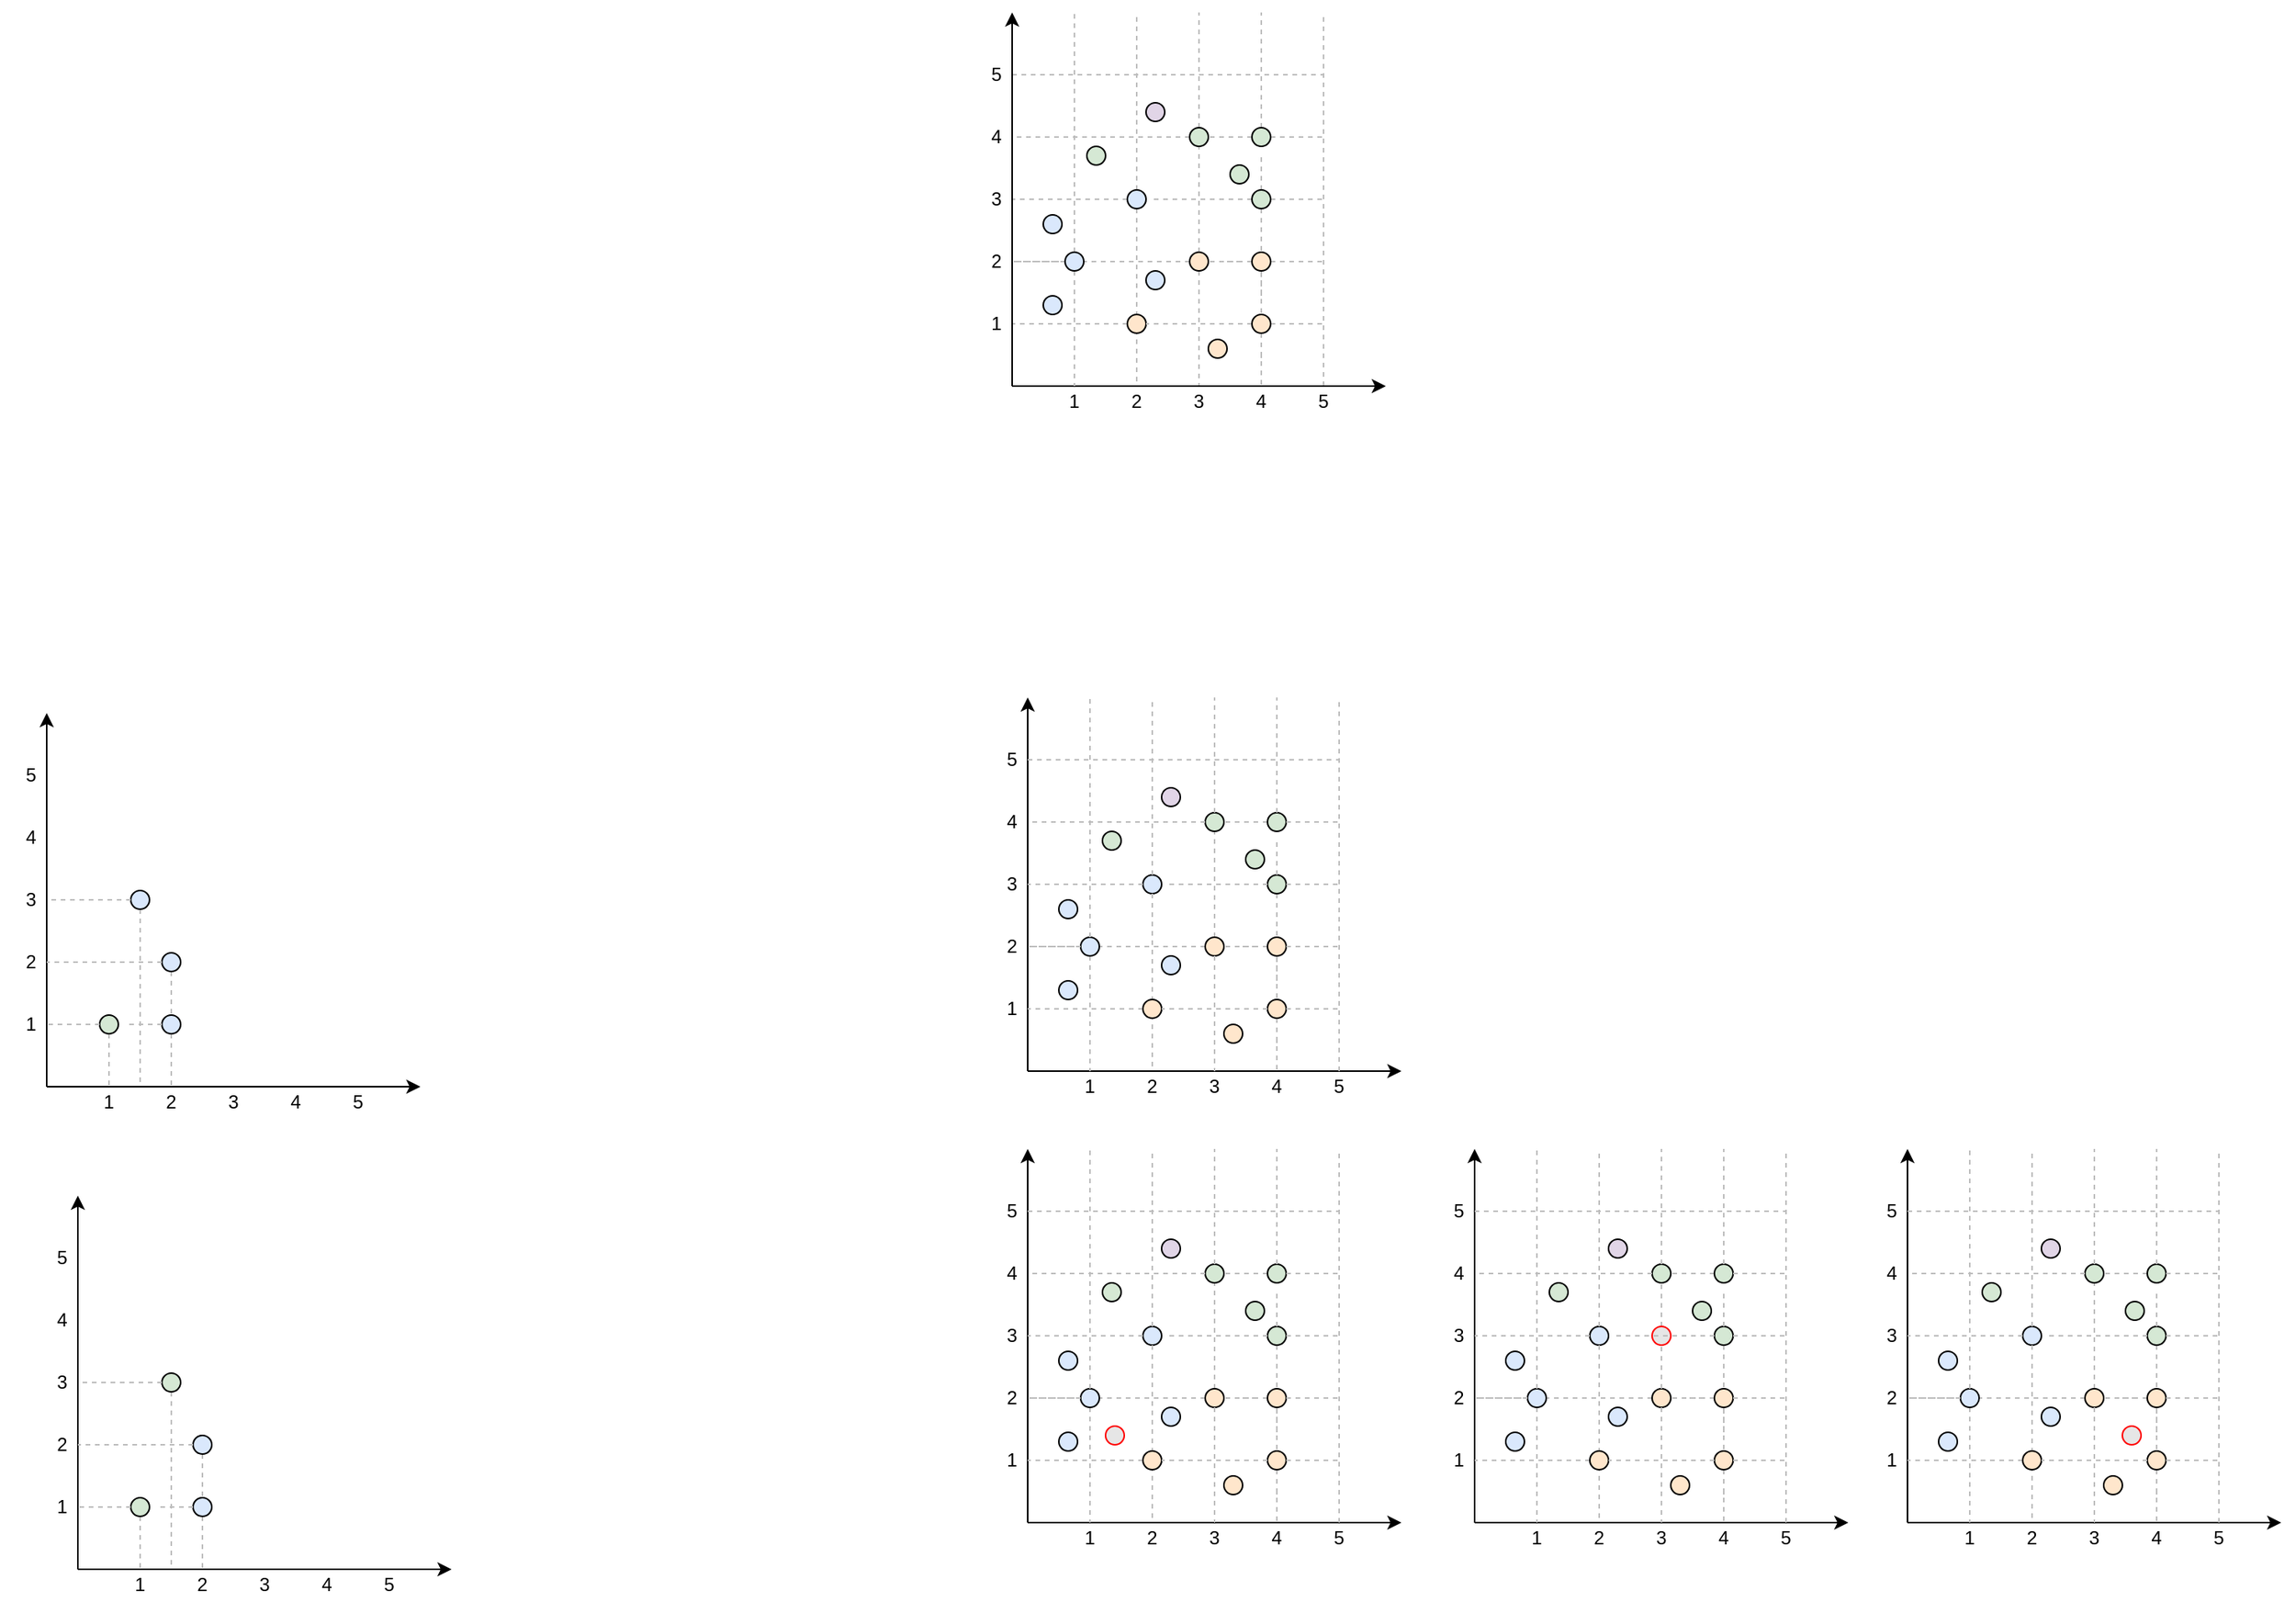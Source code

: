 <mxfile version="13.0.3" type="device"><diagram id="BgndFCeXheWhf_O1xia_" name="Page-1"><mxGraphModel dx="1352" dy="1456" grid="1" gridSize="10" guides="1" tooltips="1" connect="1" arrows="1" fold="1" page="1" pageScale="1" pageWidth="827" pageHeight="1169" math="0" shadow="0"><root><mxCell id="0"/><mxCell id="1" parent="0"/><mxCell id="NBj4L-ll8LOCE-yy7xRc-74" style="edgeStyle=orthogonalEdgeStyle;rounded=0;orthogonalLoop=1;jettySize=auto;html=1;dashed=1;endArrow=none;endFill=0;strokeColor=#BDBDBD;strokeWidth=1;" parent="1" source="NBj4L-ll8LOCE-yy7xRc-72" edge="1"><mxGeometry relative="1" as="geometry"><mxPoint x="460" y="160" as="targetPoint"/></mxGeometry></mxCell><mxCell id="NBj4L-ll8LOCE-yy7xRc-62" style="edgeStyle=orthogonalEdgeStyle;rounded=0;orthogonalLoop=1;jettySize=auto;html=1;dashed=1;endArrow=none;endFill=0;strokeColor=#BDBDBD;strokeWidth=1;" parent="1" source="NBj4L-ll8LOCE-yy7xRc-57" edge="1"><mxGeometry relative="1" as="geometry"><mxPoint x="300" y="150" as="targetPoint"/></mxGeometry></mxCell><mxCell id="NBj4L-ll8LOCE-yy7xRc-30" value="" style="group" parent="1" vertex="1" connectable="0"><mxGeometry x="270" y="-10" width="270" height="260" as="geometry"/></mxCell><mxCell id="NBj4L-ll8LOCE-yy7xRc-5" value="" style="endArrow=classic;html=1;" parent="NBj4L-ll8LOCE-yy7xRc-30" edge="1"><mxGeometry width="50" height="50" relative="1" as="geometry"><mxPoint x="30" y="240" as="sourcePoint"/><mxPoint x="30" as="targetPoint"/></mxGeometry></mxCell><mxCell id="NBj4L-ll8LOCE-yy7xRc-6" value="" style="endArrow=classic;html=1;" parent="NBj4L-ll8LOCE-yy7xRc-30" edge="1"><mxGeometry width="50" height="50" relative="1" as="geometry"><mxPoint x="30" y="240" as="sourcePoint"/><mxPoint x="270" y="240" as="targetPoint"/></mxGeometry></mxCell><mxCell id="NBj4L-ll8LOCE-yy7xRc-8" value="1" style="text;html=1;strokeColor=none;fillColor=none;align=center;verticalAlign=middle;whiteSpace=wrap;rounded=0;" parent="NBj4L-ll8LOCE-yy7xRc-30" vertex="1"><mxGeometry x="50" y="240" width="40" height="20" as="geometry"/></mxCell><mxCell id="NBj4L-ll8LOCE-yy7xRc-9" value="2" style="text;html=1;strokeColor=none;fillColor=none;align=center;verticalAlign=middle;whiteSpace=wrap;rounded=0;" parent="NBj4L-ll8LOCE-yy7xRc-30" vertex="1"><mxGeometry x="90" y="240" width="40" height="20" as="geometry"/></mxCell><mxCell id="NBj4L-ll8LOCE-yy7xRc-10" value="3" style="text;html=1;strokeColor=none;fillColor=none;align=center;verticalAlign=middle;whiteSpace=wrap;rounded=0;" parent="NBj4L-ll8LOCE-yy7xRc-30" vertex="1"><mxGeometry x="130" y="240" width="40" height="20" as="geometry"/></mxCell><mxCell id="NBj4L-ll8LOCE-yy7xRc-11" value="4" style="text;html=1;strokeColor=none;fillColor=none;align=center;verticalAlign=middle;whiteSpace=wrap;rounded=0;" parent="NBj4L-ll8LOCE-yy7xRc-30" vertex="1"><mxGeometry x="170" y="240" width="40" height="20" as="geometry"/></mxCell><mxCell id="NBj4L-ll8LOCE-yy7xRc-12" value="5" style="text;html=1;strokeColor=none;fillColor=none;align=center;verticalAlign=middle;whiteSpace=wrap;rounded=0;" parent="NBj4L-ll8LOCE-yy7xRc-30" vertex="1"><mxGeometry x="210" y="240" width="40" height="20" as="geometry"/></mxCell><mxCell id="NBj4L-ll8LOCE-yy7xRc-14" value="2" style="text;html=1;strokeColor=none;fillColor=none;align=center;verticalAlign=middle;whiteSpace=wrap;rounded=0;" parent="NBj4L-ll8LOCE-yy7xRc-30" vertex="1"><mxGeometry x="15" y="150" width="10" height="20" as="geometry"/></mxCell><mxCell id="NBj4L-ll8LOCE-yy7xRc-45" style="edgeStyle=orthogonalEdgeStyle;rounded=0;orthogonalLoop=1;jettySize=auto;html=1;entryX=0.5;entryY=0;entryDx=0;entryDy=0;endArrow=none;endFill=0;dashed=1;strokeColor=#BDBDBD;" parent="NBj4L-ll8LOCE-yy7xRc-30" source="NBj4L-ll8LOCE-yy7xRc-44" target="NBj4L-ll8LOCE-yy7xRc-8" edge="1"><mxGeometry relative="1" as="geometry"/></mxCell><mxCell id="NBj4L-ll8LOCE-yy7xRc-44" value="" style="ellipse;whiteSpace=wrap;html=1;aspect=fixed;fillColor=#dae8fc;strokeColor=#000000;" parent="NBj4L-ll8LOCE-yy7xRc-30" vertex="1"><mxGeometry x="64" y="154" width="12" height="12" as="geometry"/></mxCell><mxCell id="NBj4L-ll8LOCE-yy7xRc-49" value="" style="ellipse;whiteSpace=wrap;html=1;aspect=fixed;fillColor=#dae8fc;strokeColor=#000000;" parent="NBj4L-ll8LOCE-yy7xRc-30" vertex="1"><mxGeometry x="104" y="114" width="12" height="12" as="geometry"/></mxCell><mxCell id="NBj4L-ll8LOCE-yy7xRc-51" value="1" style="text;html=1;strokeColor=none;fillColor=none;align=center;verticalAlign=middle;whiteSpace=wrap;rounded=0;" parent="NBj4L-ll8LOCE-yy7xRc-30" vertex="1"><mxGeometry x="15" y="190" width="10" height="20" as="geometry"/></mxCell><mxCell id="NBj4L-ll8LOCE-yy7xRc-52" value="3" style="text;html=1;strokeColor=none;fillColor=none;align=center;verticalAlign=middle;whiteSpace=wrap;rounded=0;" parent="NBj4L-ll8LOCE-yy7xRc-30" vertex="1"><mxGeometry x="15" y="110" width="10" height="20" as="geometry"/></mxCell><mxCell id="NBj4L-ll8LOCE-yy7xRc-53" value="4" style="text;html=1;strokeColor=none;fillColor=none;align=center;verticalAlign=middle;whiteSpace=wrap;rounded=0;" parent="NBj4L-ll8LOCE-yy7xRc-30" vertex="1"><mxGeometry x="15" y="70" width="10" height="20" as="geometry"/></mxCell><mxCell id="NBj4L-ll8LOCE-yy7xRc-54" value="5" style="text;html=1;strokeColor=none;fillColor=none;align=center;verticalAlign=middle;whiteSpace=wrap;rounded=0;" parent="NBj4L-ll8LOCE-yy7xRc-30" vertex="1"><mxGeometry x="15" y="30" width="10" height="20" as="geometry"/></mxCell><mxCell id="NBj4L-ll8LOCE-yy7xRc-83" style="edgeStyle=none;rounded=0;orthogonalLoop=1;jettySize=auto;html=1;entryX=0.5;entryY=1;entryDx=0;entryDy=0;dashed=1;endArrow=none;endFill=0;strokeColor=#BDBDBD;strokeWidth=1;" parent="NBj4L-ll8LOCE-yy7xRc-30" source="NBj4L-ll8LOCE-yy7xRc-57" target="NBj4L-ll8LOCE-yy7xRc-71" edge="1"><mxGeometry relative="1" as="geometry"/></mxCell><mxCell id="NBj4L-ll8LOCE-yy7xRc-57" value="" style="ellipse;whiteSpace=wrap;html=1;aspect=fixed;fillColor=#ffe6cc;strokeColor=#000000;" parent="NBj4L-ll8LOCE-yy7xRc-30" vertex="1"><mxGeometry x="144" y="154" width="12" height="12" as="geometry"/></mxCell><mxCell id="NBj4L-ll8LOCE-yy7xRc-59" style="edgeStyle=orthogonalEdgeStyle;rounded=0;orthogonalLoop=1;jettySize=auto;html=1;entryX=0.5;entryY=0;entryDx=0;entryDy=0;dashed=1;endArrow=none;endFill=0;strokeColor=#BDBDBD;strokeWidth=1;" parent="NBj4L-ll8LOCE-yy7xRc-30" source="NBj4L-ll8LOCE-yy7xRc-58" target="NBj4L-ll8LOCE-yy7xRc-11" edge="1"><mxGeometry relative="1" as="geometry"/></mxCell><mxCell id="NBj4L-ll8LOCE-yy7xRc-58" value="" style="ellipse;whiteSpace=wrap;html=1;aspect=fixed;fillColor=#ffe6cc;strokeColor=#000000;" parent="NBj4L-ll8LOCE-yy7xRc-30" vertex="1"><mxGeometry x="184" y="194" width="12" height="12" as="geometry"/></mxCell><mxCell id="NBj4L-ll8LOCE-yy7xRc-66" style="edgeStyle=orthogonalEdgeStyle;rounded=0;orthogonalLoop=1;jettySize=auto;html=1;entryX=0.5;entryY=0;entryDx=0;entryDy=0;dashed=1;endArrow=none;endFill=0;strokeColor=#BDBDBD;strokeWidth=1;" parent="NBj4L-ll8LOCE-yy7xRc-30" source="NBj4L-ll8LOCE-yy7xRc-65" target="NBj4L-ll8LOCE-yy7xRc-58" edge="1"><mxGeometry relative="1" as="geometry"/></mxCell><mxCell id="NBj4L-ll8LOCE-yy7xRc-67" style="edgeStyle=orthogonalEdgeStyle;rounded=0;orthogonalLoop=1;jettySize=auto;html=1;entryX=1;entryY=0.5;entryDx=0;entryDy=0;dashed=1;endArrow=none;endFill=0;strokeColor=#BDBDBD;strokeWidth=1;" parent="NBj4L-ll8LOCE-yy7xRc-30" source="NBj4L-ll8LOCE-yy7xRc-65" target="NBj4L-ll8LOCE-yy7xRc-57" edge="1"><mxGeometry relative="1" as="geometry"/></mxCell><mxCell id="NBj4L-ll8LOCE-yy7xRc-65" value="" style="ellipse;whiteSpace=wrap;html=1;aspect=fixed;fillColor=#ffe6cc;strokeColor=#000000;" parent="NBj4L-ll8LOCE-yy7xRc-30" vertex="1"><mxGeometry x="184" y="154" width="12" height="12" as="geometry"/></mxCell><mxCell id="NBj4L-ll8LOCE-yy7xRc-68" value="" style="ellipse;whiteSpace=wrap;html=1;aspect=fixed;fillColor=#dae8fc;strokeColor=#000000;" parent="NBj4L-ll8LOCE-yy7xRc-30" vertex="1"><mxGeometry x="116" y="166" width="12" height="12" as="geometry"/></mxCell><mxCell id="NBj4L-ll8LOCE-yy7xRc-69" value="" style="ellipse;whiteSpace=wrap;html=1;aspect=fixed;fillColor=#dae8fc;strokeColor=#000000;" parent="NBj4L-ll8LOCE-yy7xRc-30" vertex="1"><mxGeometry x="50" y="182" width="12" height="12" as="geometry"/></mxCell><mxCell id="NBj4L-ll8LOCE-yy7xRc-70" value="" style="ellipse;whiteSpace=wrap;html=1;aspect=fixed;fillColor=#dae8fc;strokeColor=#000000;" parent="NBj4L-ll8LOCE-yy7xRc-30" vertex="1"><mxGeometry x="50" y="130" width="12" height="12" as="geometry"/></mxCell><mxCell id="NBj4L-ll8LOCE-yy7xRc-71" value="" style="ellipse;whiteSpace=wrap;html=1;aspect=fixed;fillColor=#d5e8d4;strokeColor=#000000;" parent="NBj4L-ll8LOCE-yy7xRc-30" vertex="1"><mxGeometry x="144" y="74" width="12" height="12" as="geometry"/></mxCell><mxCell id="NBj4L-ll8LOCE-yy7xRc-72" value="" style="ellipse;whiteSpace=wrap;html=1;aspect=fixed;fillColor=#d5e8d4;strokeColor=#000000;" parent="NBj4L-ll8LOCE-yy7xRc-30" vertex="1"><mxGeometry x="184" y="114" width="12" height="12" as="geometry"/></mxCell><mxCell id="NBj4L-ll8LOCE-yy7xRc-93" style="edgeStyle=none;rounded=0;orthogonalLoop=1;jettySize=auto;html=1;entryX=1;entryY=0.5;entryDx=0;entryDy=0;dashed=1;endArrow=none;endFill=0;strokeColor=#BDBDBD;strokeWidth=1;" parent="NBj4L-ll8LOCE-yy7xRc-30" source="NBj4L-ll8LOCE-yy7xRc-77" target="NBj4L-ll8LOCE-yy7xRc-71" edge="1"><mxGeometry relative="1" as="geometry"/></mxCell><mxCell id="NBj4L-ll8LOCE-yy7xRc-77" value="" style="ellipse;whiteSpace=wrap;html=1;aspect=fixed;fillColor=#d5e8d4;strokeColor=#000000;" parent="NBj4L-ll8LOCE-yy7xRc-30" vertex="1"><mxGeometry x="184" y="74" width="12" height="12" as="geometry"/></mxCell><mxCell id="NBj4L-ll8LOCE-yy7xRc-78" value="" style="ellipse;whiteSpace=wrap;html=1;aspect=fixed;fillColor=#d5e8d4;strokeColor=#000000;" parent="NBj4L-ll8LOCE-yy7xRc-30" vertex="1"><mxGeometry x="170" y="98" width="12" height="12" as="geometry"/></mxCell><mxCell id="NBj4L-ll8LOCE-yy7xRc-95" value="" style="ellipse;whiteSpace=wrap;html=1;aspect=fixed;fillColor=#d5e8d4;strokeColor=#000000;" parent="NBj4L-ll8LOCE-yy7xRc-30" vertex="1"><mxGeometry x="78" y="86" width="12" height="12" as="geometry"/></mxCell><mxCell id="NBj4L-ll8LOCE-yy7xRc-96" value="" style="ellipse;whiteSpace=wrap;html=1;aspect=fixed;fillColor=#ffe6cc;strokeColor=#000000;" parent="NBj4L-ll8LOCE-yy7xRc-30" vertex="1"><mxGeometry x="156" y="210" width="12" height="12" as="geometry"/></mxCell><mxCell id="NBj4L-ll8LOCE-yy7xRc-97" value="" style="ellipse;whiteSpace=wrap;html=1;aspect=fixed;fillColor=#e1d5e7;strokeColor=#000000;" parent="NBj4L-ll8LOCE-yy7xRc-30" vertex="1"><mxGeometry x="116" y="58" width="12" height="12" as="geometry"/></mxCell><mxCell id="NBj4L-ll8LOCE-yy7xRc-31" value="" style="group" parent="1" vertex="1" connectable="0"><mxGeometry x="-360" width="270" height="260" as="geometry"/></mxCell><mxCell id="NBj4L-ll8LOCE-yy7xRc-32" value="" style="endArrow=classic;html=1;" parent="NBj4L-ll8LOCE-yy7xRc-31" edge="1"><mxGeometry width="50" height="50" relative="1" as="geometry"><mxPoint x="30" y="240" as="sourcePoint"/><mxPoint x="30" as="targetPoint"/></mxGeometry></mxCell><mxCell id="NBj4L-ll8LOCE-yy7xRc-33" value="" style="endArrow=classic;html=1;" parent="NBj4L-ll8LOCE-yy7xRc-31" edge="1"><mxGeometry width="50" height="50" relative="1" as="geometry"><mxPoint x="30" y="240" as="sourcePoint"/><mxPoint x="270" y="240" as="targetPoint"/></mxGeometry></mxCell><mxCell id="NBj4L-ll8LOCE-yy7xRc-34" value="1" style="text;html=1;strokeColor=none;fillColor=none;align=center;verticalAlign=middle;whiteSpace=wrap;rounded=0;" parent="NBj4L-ll8LOCE-yy7xRc-31" vertex="1"><mxGeometry x="50" y="240" width="40" height="20" as="geometry"/></mxCell><mxCell id="NBj4L-ll8LOCE-yy7xRc-35" value="2" style="text;html=1;strokeColor=none;fillColor=none;align=center;verticalAlign=middle;whiteSpace=wrap;rounded=0;" parent="NBj4L-ll8LOCE-yy7xRc-31" vertex="1"><mxGeometry x="90" y="240" width="40" height="20" as="geometry"/></mxCell><mxCell id="NBj4L-ll8LOCE-yy7xRc-36" value="3" style="text;html=1;strokeColor=none;fillColor=none;align=center;verticalAlign=middle;whiteSpace=wrap;rounded=0;" parent="NBj4L-ll8LOCE-yy7xRc-31" vertex="1"><mxGeometry x="130" y="240" width="40" height="20" as="geometry"/></mxCell><mxCell id="NBj4L-ll8LOCE-yy7xRc-37" value="4" style="text;html=1;strokeColor=none;fillColor=none;align=center;verticalAlign=middle;whiteSpace=wrap;rounded=0;" parent="NBj4L-ll8LOCE-yy7xRc-31" vertex="1"><mxGeometry x="170" y="240" width="40" height="20" as="geometry"/></mxCell><mxCell id="NBj4L-ll8LOCE-yy7xRc-38" value="5" style="text;html=1;strokeColor=none;fillColor=none;align=center;verticalAlign=middle;whiteSpace=wrap;rounded=0;" parent="NBj4L-ll8LOCE-yy7xRc-31" vertex="1"><mxGeometry x="210" y="240" width="40" height="20" as="geometry"/></mxCell><mxCell id="NBj4L-ll8LOCE-yy7xRc-39" value="1" style="text;html=1;strokeColor=none;fillColor=none;align=center;verticalAlign=middle;whiteSpace=wrap;rounded=0;" parent="NBj4L-ll8LOCE-yy7xRc-31" vertex="1"><mxGeometry x="15" y="190" width="10" height="20" as="geometry"/></mxCell><mxCell id="NBj4L-ll8LOCE-yy7xRc-107" style="edgeStyle=none;rounded=0;orthogonalLoop=1;jettySize=auto;html=1;entryX=0.5;entryY=0;entryDx=0;entryDy=0;dashed=1;endArrow=none;endFill=0;strokeColor=#BDBDBD;strokeWidth=1;" parent="NBj4L-ll8LOCE-yy7xRc-31" source="NBj4L-ll8LOCE-yy7xRc-98" target="NBj4L-ll8LOCE-yy7xRc-34" edge="1"><mxGeometry relative="1" as="geometry"/></mxCell><mxCell id="NBj4L-ll8LOCE-yy7xRc-98" value="" style="ellipse;whiteSpace=wrap;html=1;aspect=fixed;fillColor=#d5e8d4;strokeColor=#000000;" parent="NBj4L-ll8LOCE-yy7xRc-31" vertex="1"><mxGeometry x="64" y="194" width="12" height="12" as="geometry"/></mxCell><mxCell id="NBj4L-ll8LOCE-yy7xRc-109" style="edgeStyle=none;rounded=0;orthogonalLoop=1;jettySize=auto;html=1;entryX=0.5;entryY=0;entryDx=0;entryDy=0;dashed=1;endArrow=none;endFill=0;strokeColor=#BDBDBD;strokeWidth=1;" parent="NBj4L-ll8LOCE-yy7xRc-31" source="NBj4L-ll8LOCE-yy7xRc-99" target="NBj4L-ll8LOCE-yy7xRc-35" edge="1"><mxGeometry relative="1" as="geometry"/></mxCell><mxCell id="NBj4L-ll8LOCE-yy7xRc-99" value="" style="ellipse;whiteSpace=wrap;html=1;aspect=fixed;fillColor=#dae8fc;strokeColor=#000000;" parent="NBj4L-ll8LOCE-yy7xRc-31" vertex="1"><mxGeometry x="104" y="194" width="12" height="12" as="geometry"/></mxCell><mxCell id="NBj4L-ll8LOCE-yy7xRc-113" style="edgeStyle=none;rounded=0;orthogonalLoop=1;jettySize=auto;html=1;entryX=0;entryY=0;entryDx=0;entryDy=0;dashed=1;endArrow=none;endFill=0;strokeColor=#BDBDBD;strokeWidth=1;" parent="NBj4L-ll8LOCE-yy7xRc-31" source="NBj4L-ll8LOCE-yy7xRc-100" target="NBj4L-ll8LOCE-yy7xRc-35" edge="1"><mxGeometry relative="1" as="geometry"/></mxCell><mxCell id="NBj4L-ll8LOCE-yy7xRc-100" value="" style="ellipse;whiteSpace=wrap;html=1;aspect=fixed;fillColor=#dae8fc;strokeColor=#000000;" parent="NBj4L-ll8LOCE-yy7xRc-31" vertex="1"><mxGeometry x="84" y="114" width="12" height="12" as="geometry"/></mxCell><mxCell id="NBj4L-ll8LOCE-yy7xRc-111" style="edgeStyle=none;rounded=0;orthogonalLoop=1;jettySize=auto;html=1;entryX=0.5;entryY=0;entryDx=0;entryDy=0;dashed=1;endArrow=none;endFill=0;strokeColor=#BDBDBD;strokeWidth=1;" parent="NBj4L-ll8LOCE-yy7xRc-31" source="NBj4L-ll8LOCE-yy7xRc-102" target="NBj4L-ll8LOCE-yy7xRc-99" edge="1"><mxGeometry relative="1" as="geometry"/></mxCell><mxCell id="NBj4L-ll8LOCE-yy7xRc-102" value="" style="ellipse;whiteSpace=wrap;html=1;aspect=fixed;fillColor=#dae8fc;strokeColor=#000000;" parent="NBj4L-ll8LOCE-yy7xRc-31" vertex="1"><mxGeometry x="104" y="154" width="12" height="12" as="geometry"/></mxCell><mxCell id="NBj4L-ll8LOCE-yy7xRc-103" value="2" style="text;html=1;strokeColor=none;fillColor=none;align=center;verticalAlign=middle;whiteSpace=wrap;rounded=0;" parent="NBj4L-ll8LOCE-yy7xRc-31" vertex="1"><mxGeometry x="15" y="150" width="10" height="20" as="geometry"/></mxCell><mxCell id="NBj4L-ll8LOCE-yy7xRc-104" value="3" style="text;html=1;strokeColor=none;fillColor=none;align=center;verticalAlign=middle;whiteSpace=wrap;rounded=0;" parent="NBj4L-ll8LOCE-yy7xRc-31" vertex="1"><mxGeometry x="15" y="110" width="10" height="20" as="geometry"/></mxCell><mxCell id="NBj4L-ll8LOCE-yy7xRc-105" value="4" style="text;html=1;strokeColor=none;fillColor=none;align=center;verticalAlign=middle;whiteSpace=wrap;rounded=0;" parent="NBj4L-ll8LOCE-yy7xRc-31" vertex="1"><mxGeometry x="15" y="70" width="10" height="20" as="geometry"/></mxCell><mxCell id="NBj4L-ll8LOCE-yy7xRc-106" value="5" style="text;html=1;strokeColor=none;fillColor=none;align=center;verticalAlign=middle;whiteSpace=wrap;rounded=0;" parent="NBj4L-ll8LOCE-yy7xRc-31" vertex="1"><mxGeometry x="15" y="30" width="10" height="20" as="geometry"/></mxCell><mxCell id="NBj4L-ll8LOCE-yy7xRc-48" style="edgeStyle=orthogonalEdgeStyle;rounded=0;orthogonalLoop=1;jettySize=auto;html=1;dashed=1;endArrow=none;endFill=0;strokeColor=#BDBDBD;" parent="1" source="NBj4L-ll8LOCE-yy7xRc-44" edge="1"><mxGeometry relative="1" as="geometry"><mxPoint x="300" y="150" as="targetPoint"/></mxGeometry></mxCell><mxCell id="NBj4L-ll8LOCE-yy7xRc-50" style="edgeStyle=orthogonalEdgeStyle;rounded=0;orthogonalLoop=1;jettySize=auto;html=1;dashed=1;endArrow=none;endFill=0;strokeColor=#BDBDBD;" parent="1" source="NBj4L-ll8LOCE-yy7xRc-49" edge="1"><mxGeometry relative="1" as="geometry"><mxPoint x="380" y="230" as="targetPoint"/></mxGeometry></mxCell><mxCell id="NBj4L-ll8LOCE-yy7xRc-55" style="edgeStyle=orthogonalEdgeStyle;rounded=0;orthogonalLoop=1;jettySize=auto;html=1;dashed=1;endArrow=none;endFill=0;strokeColor=#BDBDBD;" parent="1" source="NBj4L-ll8LOCE-yy7xRc-49" edge="1"><mxGeometry relative="1" as="geometry"><mxPoint x="300" y="110" as="targetPoint"/></mxGeometry></mxCell><mxCell id="NBj4L-ll8LOCE-yy7xRc-60" style="edgeStyle=orthogonalEdgeStyle;rounded=0;orthogonalLoop=1;jettySize=auto;html=1;dashed=1;endArrow=none;endFill=0;strokeColor=#BDBDBD;strokeWidth=1;" parent="1" source="NBj4L-ll8LOCE-yy7xRc-63" edge="1"><mxGeometry relative="1" as="geometry"><mxPoint x="300" y="190" as="targetPoint"/></mxGeometry></mxCell><mxCell id="NBj4L-ll8LOCE-yy7xRc-61" style="edgeStyle=orthogonalEdgeStyle;rounded=0;orthogonalLoop=1;jettySize=auto;html=1;dashed=1;endArrow=none;endFill=0;strokeColor=#BDBDBD;strokeWidth=1;" parent="1" source="NBj4L-ll8LOCE-yy7xRc-57" edge="1"><mxGeometry relative="1" as="geometry"><mxPoint x="420" y="230" as="targetPoint"/></mxGeometry></mxCell><mxCell id="NBj4L-ll8LOCE-yy7xRc-63" value="" style="ellipse;whiteSpace=wrap;html=1;aspect=fixed;fillColor=#ffe6cc;strokeColor=#000000;" parent="1" vertex="1"><mxGeometry x="374" y="184" width="12" height="12" as="geometry"/></mxCell><mxCell id="NBj4L-ll8LOCE-yy7xRc-64" style="edgeStyle=orthogonalEdgeStyle;rounded=0;orthogonalLoop=1;jettySize=auto;html=1;dashed=1;endArrow=none;endFill=0;strokeColor=#BDBDBD;strokeWidth=1;" parent="1" source="NBj4L-ll8LOCE-yy7xRc-58" target="NBj4L-ll8LOCE-yy7xRc-63" edge="1"><mxGeometry relative="1" as="geometry"><mxPoint x="300" y="190" as="targetPoint"/><mxPoint x="454" y="190" as="sourcePoint"/></mxGeometry></mxCell><mxCell id="NBj4L-ll8LOCE-yy7xRc-76" style="edgeStyle=none;rounded=0;orthogonalLoop=1;jettySize=auto;html=1;dashed=1;endArrow=none;endFill=0;strokeColor=#BDBDBD;strokeWidth=1;" parent="1" source="NBj4L-ll8LOCE-yy7xRc-72" edge="1"><mxGeometry relative="1" as="geometry"><mxPoint x="390" y="110" as="targetPoint"/></mxGeometry></mxCell><mxCell id="NBj4L-ll8LOCE-yy7xRc-79" style="edgeStyle=none;rounded=0;orthogonalLoop=1;jettySize=auto;html=1;dashed=1;endArrow=none;endFill=0;strokeColor=#BDBDBD;strokeWidth=1;" parent="1" source="NBj4L-ll8LOCE-yy7xRc-12" edge="1"><mxGeometry relative="1" as="geometry"><mxPoint x="500" y="-10" as="targetPoint"/></mxGeometry></mxCell><mxCell id="NBj4L-ll8LOCE-yy7xRc-80" style="edgeStyle=none;rounded=0;orthogonalLoop=1;jettySize=auto;html=1;dashed=1;endArrow=none;endFill=0;strokeColor=#BDBDBD;strokeWidth=1;" parent="1" source="NBj4L-ll8LOCE-yy7xRc-72" edge="1"><mxGeometry relative="1" as="geometry"><mxPoint x="460" y="80" as="targetPoint"/></mxGeometry></mxCell><mxCell id="NBj4L-ll8LOCE-yy7xRc-81" style="edgeStyle=none;rounded=0;orthogonalLoop=1;jettySize=auto;html=1;dashed=1;endArrow=none;endFill=0;strokeColor=#BDBDBD;strokeWidth=1;" parent="1" source="NBj4L-ll8LOCE-yy7xRc-77" edge="1"><mxGeometry relative="1" as="geometry"><mxPoint x="460" y="-10" as="targetPoint"/></mxGeometry></mxCell><mxCell id="NBj4L-ll8LOCE-yy7xRc-84" style="edgeStyle=none;rounded=0;orthogonalLoop=1;jettySize=auto;html=1;dashed=1;endArrow=none;endFill=0;strokeColor=#BDBDBD;strokeWidth=1;" parent="1" source="NBj4L-ll8LOCE-yy7xRc-71" edge="1"><mxGeometry relative="1" as="geometry"><mxPoint x="420" y="-10" as="targetPoint"/></mxGeometry></mxCell><mxCell id="NBj4L-ll8LOCE-yy7xRc-85" style="edgeStyle=none;rounded=0;orthogonalLoop=1;jettySize=auto;html=1;dashed=1;endArrow=none;endFill=0;strokeColor=#BDBDBD;strokeWidth=1;" parent="1" source="NBj4L-ll8LOCE-yy7xRc-49" edge="1"><mxGeometry relative="1" as="geometry"><mxPoint x="380" y="-10" as="targetPoint"/></mxGeometry></mxCell><mxCell id="NBj4L-ll8LOCE-yy7xRc-86" style="edgeStyle=none;rounded=0;orthogonalLoop=1;jettySize=auto;html=1;dashed=1;endArrow=none;endFill=0;strokeColor=#BDBDBD;strokeWidth=1;" parent="1" source="NBj4L-ll8LOCE-yy7xRc-44" edge="1"><mxGeometry relative="1" as="geometry"><mxPoint x="340" y="-10" as="targetPoint"/></mxGeometry></mxCell><mxCell id="NBj4L-ll8LOCE-yy7xRc-87" style="edgeStyle=none;rounded=0;orthogonalLoop=1;jettySize=auto;html=1;dashed=1;endArrow=none;endFill=0;strokeColor=#BDBDBD;strokeWidth=1;" parent="1" source="NBj4L-ll8LOCE-yy7xRc-58" edge="1"><mxGeometry relative="1" as="geometry"><mxPoint x="500" y="190" as="targetPoint"/></mxGeometry></mxCell><mxCell id="NBj4L-ll8LOCE-yy7xRc-88" style="edgeStyle=none;rounded=0;orthogonalLoop=1;jettySize=auto;html=1;dashed=1;endArrow=none;endFill=0;strokeColor=#BDBDBD;strokeWidth=1;" parent="1" source="NBj4L-ll8LOCE-yy7xRc-65" edge="1"><mxGeometry relative="1" as="geometry"><mxPoint x="500" y="150" as="targetPoint"/></mxGeometry></mxCell><mxCell id="NBj4L-ll8LOCE-yy7xRc-89" style="edgeStyle=none;rounded=0;orthogonalLoop=1;jettySize=auto;html=1;dashed=1;endArrow=none;endFill=0;strokeColor=#BDBDBD;strokeWidth=1;" parent="1" source="NBj4L-ll8LOCE-yy7xRc-72" edge="1"><mxGeometry relative="1" as="geometry"><mxPoint x="500" y="110" as="targetPoint"/></mxGeometry></mxCell><mxCell id="NBj4L-ll8LOCE-yy7xRc-90" style="edgeStyle=none;rounded=0;orthogonalLoop=1;jettySize=auto;html=1;dashed=1;endArrow=none;endFill=0;strokeColor=#BDBDBD;strokeWidth=1;" parent="1" source="NBj4L-ll8LOCE-yy7xRc-77" edge="1"><mxGeometry relative="1" as="geometry"><mxPoint x="500" y="70" as="targetPoint"/></mxGeometry></mxCell><mxCell id="NBj4L-ll8LOCE-yy7xRc-92" style="edgeStyle=none;rounded=0;orthogonalLoop=1;jettySize=auto;html=1;dashed=1;endArrow=none;endFill=0;strokeColor=#BDBDBD;strokeWidth=1;" parent="1" edge="1"><mxGeometry relative="1" as="geometry"><mxPoint x="500" y="30" as="targetPoint"/><mxPoint x="300" y="30" as="sourcePoint"/></mxGeometry></mxCell><mxCell id="NBj4L-ll8LOCE-yy7xRc-94" style="edgeStyle=none;rounded=0;orthogonalLoop=1;jettySize=auto;html=1;dashed=1;endArrow=none;endFill=0;strokeColor=#BDBDBD;strokeWidth=1;" parent="1" source="NBj4L-ll8LOCE-yy7xRc-71" edge="1"><mxGeometry relative="1" as="geometry"><mxPoint x="300" y="70" as="targetPoint"/></mxGeometry></mxCell><mxCell id="NBj4L-ll8LOCE-yy7xRc-108" style="edgeStyle=none;rounded=0;orthogonalLoop=1;jettySize=auto;html=1;dashed=1;endArrow=none;endFill=0;strokeColor=#BDBDBD;strokeWidth=1;" parent="1" source="NBj4L-ll8LOCE-yy7xRc-98" edge="1"><mxGeometry relative="1" as="geometry"><mxPoint x="-330" y="200" as="targetPoint"/></mxGeometry></mxCell><mxCell id="NBj4L-ll8LOCE-yy7xRc-110" style="edgeStyle=none;rounded=0;orthogonalLoop=1;jettySize=auto;html=1;dashed=1;endArrow=none;endFill=0;strokeColor=#BDBDBD;strokeWidth=1;" parent="1" source="NBj4L-ll8LOCE-yy7xRc-99" edge="1"><mxGeometry relative="1" as="geometry"><mxPoint x="-280" y="200" as="targetPoint"/></mxGeometry></mxCell><mxCell id="NBj4L-ll8LOCE-yy7xRc-112" style="edgeStyle=none;rounded=0;orthogonalLoop=1;jettySize=auto;html=1;dashed=1;endArrow=none;endFill=0;strokeColor=#BDBDBD;strokeWidth=1;" parent="1" source="NBj4L-ll8LOCE-yy7xRc-102" edge="1"><mxGeometry relative="1" as="geometry"><mxPoint x="-330" y="160" as="targetPoint"/></mxGeometry></mxCell><mxCell id="NBj4L-ll8LOCE-yy7xRc-114" style="edgeStyle=none;rounded=0;orthogonalLoop=1;jettySize=auto;html=1;dashed=1;endArrow=none;endFill=0;strokeColor=#BDBDBD;strokeWidth=1;" parent="1" source="NBj4L-ll8LOCE-yy7xRc-100" edge="1"><mxGeometry relative="1" as="geometry"><mxPoint x="-330" y="120" as="targetPoint"/></mxGeometry></mxCell><mxCell id="NBj4L-ll8LOCE-yy7xRc-141" value="" style="group" parent="1" vertex="1" connectable="0"><mxGeometry x="-340" y="310" width="270" height="260" as="geometry"/></mxCell><mxCell id="NBj4L-ll8LOCE-yy7xRc-142" value="" style="endArrow=classic;html=1;" parent="NBj4L-ll8LOCE-yy7xRc-141" edge="1"><mxGeometry width="50" height="50" relative="1" as="geometry"><mxPoint x="30" y="240" as="sourcePoint"/><mxPoint x="30" as="targetPoint"/></mxGeometry></mxCell><mxCell id="NBj4L-ll8LOCE-yy7xRc-143" value="" style="endArrow=classic;html=1;" parent="NBj4L-ll8LOCE-yy7xRc-141" edge="1"><mxGeometry width="50" height="50" relative="1" as="geometry"><mxPoint x="30" y="240" as="sourcePoint"/><mxPoint x="270" y="240" as="targetPoint"/></mxGeometry></mxCell><mxCell id="NBj4L-ll8LOCE-yy7xRc-144" value="1" style="text;html=1;strokeColor=none;fillColor=none;align=center;verticalAlign=middle;whiteSpace=wrap;rounded=0;" parent="NBj4L-ll8LOCE-yy7xRc-141" vertex="1"><mxGeometry x="50" y="240" width="40" height="20" as="geometry"/></mxCell><mxCell id="NBj4L-ll8LOCE-yy7xRc-145" value="2" style="text;html=1;strokeColor=none;fillColor=none;align=center;verticalAlign=middle;whiteSpace=wrap;rounded=0;" parent="NBj4L-ll8LOCE-yy7xRc-141" vertex="1"><mxGeometry x="90" y="240" width="40" height="20" as="geometry"/></mxCell><mxCell id="NBj4L-ll8LOCE-yy7xRc-146" value="3" style="text;html=1;strokeColor=none;fillColor=none;align=center;verticalAlign=middle;whiteSpace=wrap;rounded=0;" parent="NBj4L-ll8LOCE-yy7xRc-141" vertex="1"><mxGeometry x="130" y="240" width="40" height="20" as="geometry"/></mxCell><mxCell id="NBj4L-ll8LOCE-yy7xRc-147" value="4" style="text;html=1;strokeColor=none;fillColor=none;align=center;verticalAlign=middle;whiteSpace=wrap;rounded=0;" parent="NBj4L-ll8LOCE-yy7xRc-141" vertex="1"><mxGeometry x="170" y="240" width="40" height="20" as="geometry"/></mxCell><mxCell id="NBj4L-ll8LOCE-yy7xRc-148" value="5" style="text;html=1;strokeColor=none;fillColor=none;align=center;verticalAlign=middle;whiteSpace=wrap;rounded=0;" parent="NBj4L-ll8LOCE-yy7xRc-141" vertex="1"><mxGeometry x="210" y="240" width="40" height="20" as="geometry"/></mxCell><mxCell id="NBj4L-ll8LOCE-yy7xRc-149" value="1" style="text;html=1;strokeColor=none;fillColor=none;align=center;verticalAlign=middle;whiteSpace=wrap;rounded=0;" parent="NBj4L-ll8LOCE-yy7xRc-141" vertex="1"><mxGeometry x="15" y="190" width="10" height="20" as="geometry"/></mxCell><mxCell id="NBj4L-ll8LOCE-yy7xRc-150" style="edgeStyle=none;rounded=0;orthogonalLoop=1;jettySize=auto;html=1;entryX=0.5;entryY=0;entryDx=0;entryDy=0;dashed=1;endArrow=none;endFill=0;strokeColor=#BDBDBD;strokeWidth=1;" parent="NBj4L-ll8LOCE-yy7xRc-141" source="NBj4L-ll8LOCE-yy7xRc-151" target="NBj4L-ll8LOCE-yy7xRc-144" edge="1"><mxGeometry relative="1" as="geometry"/></mxCell><mxCell id="NBj4L-ll8LOCE-yy7xRc-151" value="" style="ellipse;whiteSpace=wrap;html=1;aspect=fixed;fillColor=#d5e8d4;strokeColor=#000000;" parent="NBj4L-ll8LOCE-yy7xRc-141" vertex="1"><mxGeometry x="64" y="194" width="12" height="12" as="geometry"/></mxCell><mxCell id="NBj4L-ll8LOCE-yy7xRc-152" style="edgeStyle=none;rounded=0;orthogonalLoop=1;jettySize=auto;html=1;entryX=0.5;entryY=0;entryDx=0;entryDy=0;dashed=1;endArrow=none;endFill=0;strokeColor=#BDBDBD;strokeWidth=1;" parent="NBj4L-ll8LOCE-yy7xRc-141" source="NBj4L-ll8LOCE-yy7xRc-153" target="NBj4L-ll8LOCE-yy7xRc-145" edge="1"><mxGeometry relative="1" as="geometry"/></mxCell><mxCell id="NBj4L-ll8LOCE-yy7xRc-153" value="" style="ellipse;whiteSpace=wrap;html=1;aspect=fixed;fillColor=#dae8fc;strokeColor=#000000;" parent="NBj4L-ll8LOCE-yy7xRc-141" vertex="1"><mxGeometry x="104" y="194" width="12" height="12" as="geometry"/></mxCell><mxCell id="NBj4L-ll8LOCE-yy7xRc-154" style="edgeStyle=none;rounded=0;orthogonalLoop=1;jettySize=auto;html=1;entryX=0;entryY=0;entryDx=0;entryDy=0;dashed=1;endArrow=none;endFill=0;strokeColor=#BDBDBD;strokeWidth=1;" parent="NBj4L-ll8LOCE-yy7xRc-141" source="NBj4L-ll8LOCE-yy7xRc-155" target="NBj4L-ll8LOCE-yy7xRc-145" edge="1"><mxGeometry relative="1" as="geometry"/></mxCell><mxCell id="NBj4L-ll8LOCE-yy7xRc-155" value="" style="ellipse;whiteSpace=wrap;html=1;aspect=fixed;fillColor=#d5e8d4;strokeColor=#000000;" parent="NBj4L-ll8LOCE-yy7xRc-141" vertex="1"><mxGeometry x="84" y="114" width="12" height="12" as="geometry"/></mxCell><mxCell id="NBj4L-ll8LOCE-yy7xRc-156" style="edgeStyle=none;rounded=0;orthogonalLoop=1;jettySize=auto;html=1;entryX=0.5;entryY=0;entryDx=0;entryDy=0;dashed=1;endArrow=none;endFill=0;strokeColor=#BDBDBD;strokeWidth=1;" parent="NBj4L-ll8LOCE-yy7xRc-141" source="NBj4L-ll8LOCE-yy7xRc-157" target="NBj4L-ll8LOCE-yy7xRc-153" edge="1"><mxGeometry relative="1" as="geometry"/></mxCell><mxCell id="NBj4L-ll8LOCE-yy7xRc-157" value="" style="ellipse;whiteSpace=wrap;html=1;aspect=fixed;fillColor=#dae8fc;strokeColor=#000000;" parent="NBj4L-ll8LOCE-yy7xRc-141" vertex="1"><mxGeometry x="104" y="154" width="12" height="12" as="geometry"/></mxCell><mxCell id="NBj4L-ll8LOCE-yy7xRc-158" value="2" style="text;html=1;strokeColor=none;fillColor=none;align=center;verticalAlign=middle;whiteSpace=wrap;rounded=0;" parent="NBj4L-ll8LOCE-yy7xRc-141" vertex="1"><mxGeometry x="15" y="150" width="10" height="20" as="geometry"/></mxCell><mxCell id="NBj4L-ll8LOCE-yy7xRc-159" value="3" style="text;html=1;strokeColor=none;fillColor=none;align=center;verticalAlign=middle;whiteSpace=wrap;rounded=0;" parent="NBj4L-ll8LOCE-yy7xRc-141" vertex="1"><mxGeometry x="15" y="110" width="10" height="20" as="geometry"/></mxCell><mxCell id="NBj4L-ll8LOCE-yy7xRc-160" value="4" style="text;html=1;strokeColor=none;fillColor=none;align=center;verticalAlign=middle;whiteSpace=wrap;rounded=0;" parent="NBj4L-ll8LOCE-yy7xRc-141" vertex="1"><mxGeometry x="15" y="70" width="10" height="20" as="geometry"/></mxCell><mxCell id="NBj4L-ll8LOCE-yy7xRc-161" value="5" style="text;html=1;strokeColor=none;fillColor=none;align=center;verticalAlign=middle;whiteSpace=wrap;rounded=0;" parent="NBj4L-ll8LOCE-yy7xRc-141" vertex="1"><mxGeometry x="15" y="30" width="10" height="20" as="geometry"/></mxCell><mxCell id="NBj4L-ll8LOCE-yy7xRc-162" style="edgeStyle=none;rounded=0;orthogonalLoop=1;jettySize=auto;html=1;dashed=1;endArrow=none;endFill=0;strokeColor=#BDBDBD;strokeWidth=1;" parent="1" source="NBj4L-ll8LOCE-yy7xRc-151" edge="1"><mxGeometry relative="1" as="geometry"><mxPoint x="-310" y="510" as="targetPoint"/></mxGeometry></mxCell><mxCell id="NBj4L-ll8LOCE-yy7xRc-163" style="edgeStyle=none;rounded=0;orthogonalLoop=1;jettySize=auto;html=1;dashed=1;endArrow=none;endFill=0;strokeColor=#BDBDBD;strokeWidth=1;" parent="1" source="NBj4L-ll8LOCE-yy7xRc-153" edge="1"><mxGeometry relative="1" as="geometry"><mxPoint x="-260" y="510" as="targetPoint"/></mxGeometry></mxCell><mxCell id="NBj4L-ll8LOCE-yy7xRc-164" style="edgeStyle=none;rounded=0;orthogonalLoop=1;jettySize=auto;html=1;dashed=1;endArrow=none;endFill=0;strokeColor=#BDBDBD;strokeWidth=1;" parent="1" source="NBj4L-ll8LOCE-yy7xRc-157" edge="1"><mxGeometry relative="1" as="geometry"><mxPoint x="-310" y="470" as="targetPoint"/></mxGeometry></mxCell><mxCell id="NBj4L-ll8LOCE-yy7xRc-165" style="edgeStyle=none;rounded=0;orthogonalLoop=1;jettySize=auto;html=1;dashed=1;endArrow=none;endFill=0;strokeColor=#BDBDBD;strokeWidth=1;" parent="1" source="NBj4L-ll8LOCE-yy7xRc-155" edge="1"><mxGeometry relative="1" as="geometry"><mxPoint x="-310" y="430" as="targetPoint"/></mxGeometry></mxCell><mxCell id="NBj4L-ll8LOCE-yy7xRc-166" style="edgeStyle=orthogonalEdgeStyle;rounded=0;orthogonalLoop=1;jettySize=auto;html=1;dashed=1;endArrow=none;endFill=0;strokeColor=#BDBDBD;strokeWidth=1;" parent="1" source="NBj4L-ll8LOCE-yy7xRc-195" edge="1"><mxGeometry relative="1" as="geometry"><mxPoint x="460" y="450" as="targetPoint"/></mxGeometry></mxCell><mxCell id="NBj4L-ll8LOCE-yy7xRc-167" style="edgeStyle=orthogonalEdgeStyle;rounded=0;orthogonalLoop=1;jettySize=auto;html=1;dashed=1;endArrow=none;endFill=0;strokeColor=#BDBDBD;strokeWidth=1;" parent="1" source="NBj4L-ll8LOCE-yy7xRc-185" edge="1"><mxGeometry relative="1" as="geometry"><mxPoint x="300" y="440" as="targetPoint"/></mxGeometry></mxCell><mxCell id="NBj4L-ll8LOCE-yy7xRc-168" value="" style="group" parent="1" vertex="1" connectable="0"><mxGeometry x="270" y="280" width="270" height="260" as="geometry"/></mxCell><mxCell id="NBj4L-ll8LOCE-yy7xRc-169" value="" style="endArrow=classic;html=1;" parent="NBj4L-ll8LOCE-yy7xRc-168" edge="1"><mxGeometry width="50" height="50" relative="1" as="geometry"><mxPoint x="30" y="240" as="sourcePoint"/><mxPoint x="30" as="targetPoint"/></mxGeometry></mxCell><mxCell id="NBj4L-ll8LOCE-yy7xRc-170" value="" style="endArrow=classic;html=1;" parent="NBj4L-ll8LOCE-yy7xRc-168" edge="1"><mxGeometry width="50" height="50" relative="1" as="geometry"><mxPoint x="30" y="240" as="sourcePoint"/><mxPoint x="270" y="240" as="targetPoint"/></mxGeometry></mxCell><mxCell id="NBj4L-ll8LOCE-yy7xRc-171" value="1" style="text;html=1;strokeColor=none;fillColor=none;align=center;verticalAlign=middle;whiteSpace=wrap;rounded=0;" parent="NBj4L-ll8LOCE-yy7xRc-168" vertex="1"><mxGeometry x="50" y="240" width="40" height="20" as="geometry"/></mxCell><mxCell id="NBj4L-ll8LOCE-yy7xRc-172" value="2" style="text;html=1;strokeColor=none;fillColor=none;align=center;verticalAlign=middle;whiteSpace=wrap;rounded=0;" parent="NBj4L-ll8LOCE-yy7xRc-168" vertex="1"><mxGeometry x="90" y="240" width="40" height="20" as="geometry"/></mxCell><mxCell id="NBj4L-ll8LOCE-yy7xRc-173" value="3" style="text;html=1;strokeColor=none;fillColor=none;align=center;verticalAlign=middle;whiteSpace=wrap;rounded=0;" parent="NBj4L-ll8LOCE-yy7xRc-168" vertex="1"><mxGeometry x="130" y="240" width="40" height="20" as="geometry"/></mxCell><mxCell id="NBj4L-ll8LOCE-yy7xRc-174" value="4" style="text;html=1;strokeColor=none;fillColor=none;align=center;verticalAlign=middle;whiteSpace=wrap;rounded=0;" parent="NBj4L-ll8LOCE-yy7xRc-168" vertex="1"><mxGeometry x="170" y="240" width="40" height="20" as="geometry"/></mxCell><mxCell id="NBj4L-ll8LOCE-yy7xRc-175" value="5" style="text;html=1;strokeColor=none;fillColor=none;align=center;verticalAlign=middle;whiteSpace=wrap;rounded=0;" parent="NBj4L-ll8LOCE-yy7xRc-168" vertex="1"><mxGeometry x="210" y="240" width="40" height="20" as="geometry"/></mxCell><mxCell id="NBj4L-ll8LOCE-yy7xRc-176" value="2" style="text;html=1;strokeColor=none;fillColor=none;align=center;verticalAlign=middle;whiteSpace=wrap;rounded=0;" parent="NBj4L-ll8LOCE-yy7xRc-168" vertex="1"><mxGeometry x="15" y="150" width="10" height="20" as="geometry"/></mxCell><mxCell id="NBj4L-ll8LOCE-yy7xRc-177" style="edgeStyle=orthogonalEdgeStyle;rounded=0;orthogonalLoop=1;jettySize=auto;html=1;entryX=0.5;entryY=0;entryDx=0;entryDy=0;endArrow=none;endFill=0;dashed=1;strokeColor=#BDBDBD;" parent="NBj4L-ll8LOCE-yy7xRc-168" source="NBj4L-ll8LOCE-yy7xRc-178" target="NBj4L-ll8LOCE-yy7xRc-171" edge="1"><mxGeometry relative="1" as="geometry"/></mxCell><mxCell id="NBj4L-ll8LOCE-yy7xRc-178" value="" style="ellipse;whiteSpace=wrap;html=1;aspect=fixed;fillColor=#dae8fc;strokeColor=#000000;" parent="NBj4L-ll8LOCE-yy7xRc-168" vertex="1"><mxGeometry x="64" y="154" width="12" height="12" as="geometry"/></mxCell><mxCell id="NBj4L-ll8LOCE-yy7xRc-179" value="" style="ellipse;whiteSpace=wrap;html=1;aspect=fixed;fillColor=#dae8fc;strokeColor=#000000;" parent="NBj4L-ll8LOCE-yy7xRc-168" vertex="1"><mxGeometry x="104" y="114" width="12" height="12" as="geometry"/></mxCell><mxCell id="NBj4L-ll8LOCE-yy7xRc-180" value="1" style="text;html=1;strokeColor=none;fillColor=none;align=center;verticalAlign=middle;whiteSpace=wrap;rounded=0;" parent="NBj4L-ll8LOCE-yy7xRc-168" vertex="1"><mxGeometry x="15" y="190" width="10" height="20" as="geometry"/></mxCell><mxCell id="NBj4L-ll8LOCE-yy7xRc-181" value="3" style="text;html=1;strokeColor=none;fillColor=none;align=center;verticalAlign=middle;whiteSpace=wrap;rounded=0;" parent="NBj4L-ll8LOCE-yy7xRc-168" vertex="1"><mxGeometry x="15" y="110" width="10" height="20" as="geometry"/></mxCell><mxCell id="NBj4L-ll8LOCE-yy7xRc-182" value="4" style="text;html=1;strokeColor=none;fillColor=none;align=center;verticalAlign=middle;whiteSpace=wrap;rounded=0;" parent="NBj4L-ll8LOCE-yy7xRc-168" vertex="1"><mxGeometry x="15" y="70" width="10" height="20" as="geometry"/></mxCell><mxCell id="NBj4L-ll8LOCE-yy7xRc-183" value="5" style="text;html=1;strokeColor=none;fillColor=none;align=center;verticalAlign=middle;whiteSpace=wrap;rounded=0;" parent="NBj4L-ll8LOCE-yy7xRc-168" vertex="1"><mxGeometry x="15" y="30" width="10" height="20" as="geometry"/></mxCell><mxCell id="NBj4L-ll8LOCE-yy7xRc-184" style="edgeStyle=none;rounded=0;orthogonalLoop=1;jettySize=auto;html=1;entryX=0.5;entryY=1;entryDx=0;entryDy=0;dashed=1;endArrow=none;endFill=0;strokeColor=#BDBDBD;strokeWidth=1;" parent="NBj4L-ll8LOCE-yy7xRc-168" source="NBj4L-ll8LOCE-yy7xRc-185" target="NBj4L-ll8LOCE-yy7xRc-194" edge="1"><mxGeometry relative="1" as="geometry"/></mxCell><mxCell id="NBj4L-ll8LOCE-yy7xRc-185" value="" style="ellipse;whiteSpace=wrap;html=1;aspect=fixed;fillColor=#ffe6cc;strokeColor=#000000;" parent="NBj4L-ll8LOCE-yy7xRc-168" vertex="1"><mxGeometry x="144" y="154" width="12" height="12" as="geometry"/></mxCell><mxCell id="NBj4L-ll8LOCE-yy7xRc-186" style="edgeStyle=orthogonalEdgeStyle;rounded=0;orthogonalLoop=1;jettySize=auto;html=1;entryX=0.5;entryY=0;entryDx=0;entryDy=0;dashed=1;endArrow=none;endFill=0;strokeColor=#BDBDBD;strokeWidth=1;" parent="NBj4L-ll8LOCE-yy7xRc-168" source="NBj4L-ll8LOCE-yy7xRc-187" target="NBj4L-ll8LOCE-yy7xRc-174" edge="1"><mxGeometry relative="1" as="geometry"/></mxCell><mxCell id="NBj4L-ll8LOCE-yy7xRc-187" value="" style="ellipse;whiteSpace=wrap;html=1;aspect=fixed;fillColor=#ffe6cc;strokeColor=#000000;" parent="NBj4L-ll8LOCE-yy7xRc-168" vertex="1"><mxGeometry x="184" y="194" width="12" height="12" as="geometry"/></mxCell><mxCell id="NBj4L-ll8LOCE-yy7xRc-188" style="edgeStyle=orthogonalEdgeStyle;rounded=0;orthogonalLoop=1;jettySize=auto;html=1;entryX=0.5;entryY=0;entryDx=0;entryDy=0;dashed=1;endArrow=none;endFill=0;strokeColor=#BDBDBD;strokeWidth=1;" parent="NBj4L-ll8LOCE-yy7xRc-168" source="NBj4L-ll8LOCE-yy7xRc-190" target="NBj4L-ll8LOCE-yy7xRc-187" edge="1"><mxGeometry relative="1" as="geometry"/></mxCell><mxCell id="NBj4L-ll8LOCE-yy7xRc-189" style="edgeStyle=orthogonalEdgeStyle;rounded=0;orthogonalLoop=1;jettySize=auto;html=1;entryX=1;entryY=0.5;entryDx=0;entryDy=0;dashed=1;endArrow=none;endFill=0;strokeColor=#BDBDBD;strokeWidth=1;" parent="NBj4L-ll8LOCE-yy7xRc-168" source="NBj4L-ll8LOCE-yy7xRc-190" target="NBj4L-ll8LOCE-yy7xRc-185" edge="1"><mxGeometry relative="1" as="geometry"/></mxCell><mxCell id="NBj4L-ll8LOCE-yy7xRc-190" value="" style="ellipse;whiteSpace=wrap;html=1;aspect=fixed;fillColor=#ffe6cc;strokeColor=#000000;" parent="NBj4L-ll8LOCE-yy7xRc-168" vertex="1"><mxGeometry x="184" y="154" width="12" height="12" as="geometry"/></mxCell><mxCell id="NBj4L-ll8LOCE-yy7xRc-191" value="" style="ellipse;whiteSpace=wrap;html=1;aspect=fixed;fillColor=#dae8fc;strokeColor=#000000;" parent="NBj4L-ll8LOCE-yy7xRc-168" vertex="1"><mxGeometry x="116" y="166" width="12" height="12" as="geometry"/></mxCell><mxCell id="NBj4L-ll8LOCE-yy7xRc-192" value="" style="ellipse;whiteSpace=wrap;html=1;aspect=fixed;fillColor=#dae8fc;strokeColor=#000000;" parent="NBj4L-ll8LOCE-yy7xRc-168" vertex="1"><mxGeometry x="50" y="182" width="12" height="12" as="geometry"/></mxCell><mxCell id="NBj4L-ll8LOCE-yy7xRc-193" value="" style="ellipse;whiteSpace=wrap;html=1;aspect=fixed;fillColor=#dae8fc;strokeColor=#000000;" parent="NBj4L-ll8LOCE-yy7xRc-168" vertex="1"><mxGeometry x="50" y="130" width="12" height="12" as="geometry"/></mxCell><mxCell id="NBj4L-ll8LOCE-yy7xRc-194" value="" style="ellipse;whiteSpace=wrap;html=1;aspect=fixed;fillColor=#d5e8d4;strokeColor=#000000;" parent="NBj4L-ll8LOCE-yy7xRc-168" vertex="1"><mxGeometry x="144" y="74" width="12" height="12" as="geometry"/></mxCell><mxCell id="NBj4L-ll8LOCE-yy7xRc-195" value="" style="ellipse;whiteSpace=wrap;html=1;aspect=fixed;fillColor=#d5e8d4;strokeColor=#000000;" parent="NBj4L-ll8LOCE-yy7xRc-168" vertex="1"><mxGeometry x="184" y="114" width="12" height="12" as="geometry"/></mxCell><mxCell id="NBj4L-ll8LOCE-yy7xRc-196" style="edgeStyle=none;rounded=0;orthogonalLoop=1;jettySize=auto;html=1;entryX=1;entryY=0.5;entryDx=0;entryDy=0;dashed=1;endArrow=none;endFill=0;strokeColor=#BDBDBD;strokeWidth=1;" parent="NBj4L-ll8LOCE-yy7xRc-168" source="NBj4L-ll8LOCE-yy7xRc-197" target="NBj4L-ll8LOCE-yy7xRc-194" edge="1"><mxGeometry relative="1" as="geometry"/></mxCell><mxCell id="NBj4L-ll8LOCE-yy7xRc-197" value="" style="ellipse;whiteSpace=wrap;html=1;aspect=fixed;fillColor=#d5e8d4;strokeColor=#000000;" parent="NBj4L-ll8LOCE-yy7xRc-168" vertex="1"><mxGeometry x="184" y="74" width="12" height="12" as="geometry"/></mxCell><mxCell id="NBj4L-ll8LOCE-yy7xRc-198" value="" style="ellipse;whiteSpace=wrap;html=1;aspect=fixed;fillColor=#d5e8d4;strokeColor=#000000;" parent="NBj4L-ll8LOCE-yy7xRc-168" vertex="1"><mxGeometry x="170" y="98" width="12" height="12" as="geometry"/></mxCell><mxCell id="NBj4L-ll8LOCE-yy7xRc-199" value="" style="ellipse;whiteSpace=wrap;html=1;aspect=fixed;fillColor=#d5e8d4;strokeColor=#000000;" parent="NBj4L-ll8LOCE-yy7xRc-168" vertex="1"><mxGeometry x="78" y="86" width="12" height="12" as="geometry"/></mxCell><mxCell id="NBj4L-ll8LOCE-yy7xRc-200" value="" style="ellipse;whiteSpace=wrap;html=1;aspect=fixed;fillColor=#ffe6cc;strokeColor=#000000;" parent="NBj4L-ll8LOCE-yy7xRc-168" vertex="1"><mxGeometry x="156" y="210" width="12" height="12" as="geometry"/></mxCell><mxCell id="NBj4L-ll8LOCE-yy7xRc-201" value="" style="ellipse;whiteSpace=wrap;html=1;aspect=fixed;fillColor=#e1d5e7;strokeColor=#000000;" parent="NBj4L-ll8LOCE-yy7xRc-168" vertex="1"><mxGeometry x="116" y="58" width="12" height="12" as="geometry"/></mxCell><mxCell id="NBj4L-ll8LOCE-yy7xRc-222" value="" style="ellipse;whiteSpace=wrap;html=1;aspect=fixed;strokeColor=#FF0000;fillColor=#E6E6E6;" parent="NBj4L-ll8LOCE-yy7xRc-168" vertex="1"><mxGeometry x="80" y="178" width="12" height="12" as="geometry"/></mxCell><mxCell id="NBj4L-ll8LOCE-yy7xRc-202" style="edgeStyle=orthogonalEdgeStyle;rounded=0;orthogonalLoop=1;jettySize=auto;html=1;dashed=1;endArrow=none;endFill=0;strokeColor=#BDBDBD;" parent="1" source="NBj4L-ll8LOCE-yy7xRc-178" edge="1"><mxGeometry relative="1" as="geometry"><mxPoint x="300" y="440" as="targetPoint"/></mxGeometry></mxCell><mxCell id="NBj4L-ll8LOCE-yy7xRc-203" style="edgeStyle=orthogonalEdgeStyle;rounded=0;orthogonalLoop=1;jettySize=auto;html=1;dashed=1;endArrow=none;endFill=0;strokeColor=#BDBDBD;" parent="1" source="NBj4L-ll8LOCE-yy7xRc-179" edge="1"><mxGeometry relative="1" as="geometry"><mxPoint x="380" y="520" as="targetPoint"/></mxGeometry></mxCell><mxCell id="NBj4L-ll8LOCE-yy7xRc-204" style="edgeStyle=orthogonalEdgeStyle;rounded=0;orthogonalLoop=1;jettySize=auto;html=1;dashed=1;endArrow=none;endFill=0;strokeColor=#BDBDBD;" parent="1" source="NBj4L-ll8LOCE-yy7xRc-179" edge="1"><mxGeometry relative="1" as="geometry"><mxPoint x="300" y="400" as="targetPoint"/></mxGeometry></mxCell><mxCell id="NBj4L-ll8LOCE-yy7xRc-205" style="edgeStyle=orthogonalEdgeStyle;rounded=0;orthogonalLoop=1;jettySize=auto;html=1;dashed=1;endArrow=none;endFill=0;strokeColor=#BDBDBD;strokeWidth=1;" parent="1" source="NBj4L-ll8LOCE-yy7xRc-207" edge="1"><mxGeometry relative="1" as="geometry"><mxPoint x="300" y="480" as="targetPoint"/></mxGeometry></mxCell><mxCell id="NBj4L-ll8LOCE-yy7xRc-206" style="edgeStyle=orthogonalEdgeStyle;rounded=0;orthogonalLoop=1;jettySize=auto;html=1;dashed=1;endArrow=none;endFill=0;strokeColor=#BDBDBD;strokeWidth=1;" parent="1" source="NBj4L-ll8LOCE-yy7xRc-185" edge="1"><mxGeometry relative="1" as="geometry"><mxPoint x="420" y="520" as="targetPoint"/></mxGeometry></mxCell><mxCell id="NBj4L-ll8LOCE-yy7xRc-207" value="" style="ellipse;whiteSpace=wrap;html=1;aspect=fixed;fillColor=#ffe6cc;strokeColor=#000000;" parent="1" vertex="1"><mxGeometry x="374" y="474" width="12" height="12" as="geometry"/></mxCell><mxCell id="NBj4L-ll8LOCE-yy7xRc-208" style="edgeStyle=orthogonalEdgeStyle;rounded=0;orthogonalLoop=1;jettySize=auto;html=1;dashed=1;endArrow=none;endFill=0;strokeColor=#BDBDBD;strokeWidth=1;" parent="1" source="NBj4L-ll8LOCE-yy7xRc-187" target="NBj4L-ll8LOCE-yy7xRc-207" edge="1"><mxGeometry relative="1" as="geometry"><mxPoint x="300" y="480" as="targetPoint"/><mxPoint x="454" y="480" as="sourcePoint"/></mxGeometry></mxCell><mxCell id="NBj4L-ll8LOCE-yy7xRc-209" style="edgeStyle=none;rounded=0;orthogonalLoop=1;jettySize=auto;html=1;dashed=1;endArrow=none;endFill=0;strokeColor=#BDBDBD;strokeWidth=1;" parent="1" source="NBj4L-ll8LOCE-yy7xRc-195" edge="1"><mxGeometry relative="1" as="geometry"><mxPoint x="390" y="400" as="targetPoint"/></mxGeometry></mxCell><mxCell id="NBj4L-ll8LOCE-yy7xRc-210" style="edgeStyle=none;rounded=0;orthogonalLoop=1;jettySize=auto;html=1;dashed=1;endArrow=none;endFill=0;strokeColor=#BDBDBD;strokeWidth=1;" parent="1" source="NBj4L-ll8LOCE-yy7xRc-175" edge="1"><mxGeometry relative="1" as="geometry"><mxPoint x="500" y="280" as="targetPoint"/></mxGeometry></mxCell><mxCell id="NBj4L-ll8LOCE-yy7xRc-211" style="edgeStyle=none;rounded=0;orthogonalLoop=1;jettySize=auto;html=1;dashed=1;endArrow=none;endFill=0;strokeColor=#BDBDBD;strokeWidth=1;" parent="1" source="NBj4L-ll8LOCE-yy7xRc-195" edge="1"><mxGeometry relative="1" as="geometry"><mxPoint x="460" y="370" as="targetPoint"/></mxGeometry></mxCell><mxCell id="NBj4L-ll8LOCE-yy7xRc-212" style="edgeStyle=none;rounded=0;orthogonalLoop=1;jettySize=auto;html=1;dashed=1;endArrow=none;endFill=0;strokeColor=#BDBDBD;strokeWidth=1;" parent="1" source="NBj4L-ll8LOCE-yy7xRc-197" edge="1"><mxGeometry relative="1" as="geometry"><mxPoint x="460" y="280" as="targetPoint"/></mxGeometry></mxCell><mxCell id="NBj4L-ll8LOCE-yy7xRc-213" style="edgeStyle=none;rounded=0;orthogonalLoop=1;jettySize=auto;html=1;dashed=1;endArrow=none;endFill=0;strokeColor=#BDBDBD;strokeWidth=1;" parent="1" source="NBj4L-ll8LOCE-yy7xRc-194" edge="1"><mxGeometry relative="1" as="geometry"><mxPoint x="420" y="280" as="targetPoint"/></mxGeometry></mxCell><mxCell id="NBj4L-ll8LOCE-yy7xRc-214" style="edgeStyle=none;rounded=0;orthogonalLoop=1;jettySize=auto;html=1;dashed=1;endArrow=none;endFill=0;strokeColor=#BDBDBD;strokeWidth=1;" parent="1" source="NBj4L-ll8LOCE-yy7xRc-179" edge="1"><mxGeometry relative="1" as="geometry"><mxPoint x="380" y="280" as="targetPoint"/></mxGeometry></mxCell><mxCell id="NBj4L-ll8LOCE-yy7xRc-215" style="edgeStyle=none;rounded=0;orthogonalLoop=1;jettySize=auto;html=1;dashed=1;endArrow=none;endFill=0;strokeColor=#BDBDBD;strokeWidth=1;" parent="1" source="NBj4L-ll8LOCE-yy7xRc-178" edge="1"><mxGeometry relative="1" as="geometry"><mxPoint x="340" y="280" as="targetPoint"/></mxGeometry></mxCell><mxCell id="NBj4L-ll8LOCE-yy7xRc-216" style="edgeStyle=none;rounded=0;orthogonalLoop=1;jettySize=auto;html=1;dashed=1;endArrow=none;endFill=0;strokeColor=#BDBDBD;strokeWidth=1;" parent="1" source="NBj4L-ll8LOCE-yy7xRc-187" edge="1"><mxGeometry relative="1" as="geometry"><mxPoint x="500" y="480" as="targetPoint"/></mxGeometry></mxCell><mxCell id="NBj4L-ll8LOCE-yy7xRc-217" style="edgeStyle=none;rounded=0;orthogonalLoop=1;jettySize=auto;html=1;dashed=1;endArrow=none;endFill=0;strokeColor=#BDBDBD;strokeWidth=1;" parent="1" source="NBj4L-ll8LOCE-yy7xRc-190" edge="1"><mxGeometry relative="1" as="geometry"><mxPoint x="500" y="440" as="targetPoint"/></mxGeometry></mxCell><mxCell id="NBj4L-ll8LOCE-yy7xRc-218" style="edgeStyle=none;rounded=0;orthogonalLoop=1;jettySize=auto;html=1;dashed=1;endArrow=none;endFill=0;strokeColor=#BDBDBD;strokeWidth=1;" parent="1" source="NBj4L-ll8LOCE-yy7xRc-195" edge="1"><mxGeometry relative="1" as="geometry"><mxPoint x="500" y="400" as="targetPoint"/></mxGeometry></mxCell><mxCell id="NBj4L-ll8LOCE-yy7xRc-219" style="edgeStyle=none;rounded=0;orthogonalLoop=1;jettySize=auto;html=1;dashed=1;endArrow=none;endFill=0;strokeColor=#BDBDBD;strokeWidth=1;" parent="1" source="NBj4L-ll8LOCE-yy7xRc-197" edge="1"><mxGeometry relative="1" as="geometry"><mxPoint x="500" y="360" as="targetPoint"/></mxGeometry></mxCell><mxCell id="NBj4L-ll8LOCE-yy7xRc-220" style="edgeStyle=none;rounded=0;orthogonalLoop=1;jettySize=auto;html=1;dashed=1;endArrow=none;endFill=0;strokeColor=#BDBDBD;strokeWidth=1;" parent="1" edge="1"><mxGeometry relative="1" as="geometry"><mxPoint x="500" y="320" as="targetPoint"/><mxPoint x="300" y="320" as="sourcePoint"/></mxGeometry></mxCell><mxCell id="NBj4L-ll8LOCE-yy7xRc-221" style="edgeStyle=none;rounded=0;orthogonalLoop=1;jettySize=auto;html=1;dashed=1;endArrow=none;endFill=0;strokeColor=#BDBDBD;strokeWidth=1;" parent="1" source="NBj4L-ll8LOCE-yy7xRc-194" edge="1"><mxGeometry relative="1" as="geometry"><mxPoint x="300" y="360" as="targetPoint"/></mxGeometry></mxCell><mxCell id="NBj4L-ll8LOCE-yy7xRc-223" style="edgeStyle=orthogonalEdgeStyle;rounded=0;orthogonalLoop=1;jettySize=auto;html=1;dashed=1;endArrow=none;endFill=0;strokeColor=#BDBDBD;strokeWidth=1;" parent="1" source="NBj4L-ll8LOCE-yy7xRc-252" edge="1"><mxGeometry relative="1" as="geometry"><mxPoint x="747" y="450" as="targetPoint"/></mxGeometry></mxCell><mxCell id="NBj4L-ll8LOCE-yy7xRc-224" style="edgeStyle=orthogonalEdgeStyle;rounded=0;orthogonalLoop=1;jettySize=auto;html=1;dashed=1;endArrow=none;endFill=0;strokeColor=#BDBDBD;strokeWidth=1;" parent="1" source="NBj4L-ll8LOCE-yy7xRc-242" edge="1"><mxGeometry relative="1" as="geometry"><mxPoint x="587" y="440" as="targetPoint"/></mxGeometry></mxCell><mxCell id="NBj4L-ll8LOCE-yy7xRc-225" value="" style="group" parent="1" vertex="1" connectable="0"><mxGeometry x="557" y="280" width="270" height="260" as="geometry"/></mxCell><mxCell id="NBj4L-ll8LOCE-yy7xRc-226" value="" style="endArrow=classic;html=1;" parent="NBj4L-ll8LOCE-yy7xRc-225" edge="1"><mxGeometry width="50" height="50" relative="1" as="geometry"><mxPoint x="30" y="240" as="sourcePoint"/><mxPoint x="30" as="targetPoint"/></mxGeometry></mxCell><mxCell id="NBj4L-ll8LOCE-yy7xRc-227" value="" style="endArrow=classic;html=1;" parent="NBj4L-ll8LOCE-yy7xRc-225" edge="1"><mxGeometry width="50" height="50" relative="1" as="geometry"><mxPoint x="30" y="240" as="sourcePoint"/><mxPoint x="270" y="240" as="targetPoint"/></mxGeometry></mxCell><mxCell id="NBj4L-ll8LOCE-yy7xRc-228" value="1" style="text;html=1;strokeColor=none;fillColor=none;align=center;verticalAlign=middle;whiteSpace=wrap;rounded=0;" parent="NBj4L-ll8LOCE-yy7xRc-225" vertex="1"><mxGeometry x="50" y="240" width="40" height="20" as="geometry"/></mxCell><mxCell id="NBj4L-ll8LOCE-yy7xRc-229" value="2" style="text;html=1;strokeColor=none;fillColor=none;align=center;verticalAlign=middle;whiteSpace=wrap;rounded=0;" parent="NBj4L-ll8LOCE-yy7xRc-225" vertex="1"><mxGeometry x="90" y="240" width="40" height="20" as="geometry"/></mxCell><mxCell id="NBj4L-ll8LOCE-yy7xRc-230" value="3" style="text;html=1;strokeColor=none;fillColor=none;align=center;verticalAlign=middle;whiteSpace=wrap;rounded=0;" parent="NBj4L-ll8LOCE-yy7xRc-225" vertex="1"><mxGeometry x="130" y="240" width="40" height="20" as="geometry"/></mxCell><mxCell id="NBj4L-ll8LOCE-yy7xRc-231" value="4" style="text;html=1;strokeColor=none;fillColor=none;align=center;verticalAlign=middle;whiteSpace=wrap;rounded=0;" parent="NBj4L-ll8LOCE-yy7xRc-225" vertex="1"><mxGeometry x="170" y="240" width="40" height="20" as="geometry"/></mxCell><mxCell id="NBj4L-ll8LOCE-yy7xRc-232" value="5" style="text;html=1;strokeColor=none;fillColor=none;align=center;verticalAlign=middle;whiteSpace=wrap;rounded=0;" parent="NBj4L-ll8LOCE-yy7xRc-225" vertex="1"><mxGeometry x="210" y="240" width="40" height="20" as="geometry"/></mxCell><mxCell id="NBj4L-ll8LOCE-yy7xRc-233" value="2" style="text;html=1;strokeColor=none;fillColor=none;align=center;verticalAlign=middle;whiteSpace=wrap;rounded=0;" parent="NBj4L-ll8LOCE-yy7xRc-225" vertex="1"><mxGeometry x="15" y="150" width="10" height="20" as="geometry"/></mxCell><mxCell id="NBj4L-ll8LOCE-yy7xRc-234" style="edgeStyle=orthogonalEdgeStyle;rounded=0;orthogonalLoop=1;jettySize=auto;html=1;entryX=0.5;entryY=0;entryDx=0;entryDy=0;endArrow=none;endFill=0;dashed=1;strokeColor=#BDBDBD;" parent="NBj4L-ll8LOCE-yy7xRc-225" source="NBj4L-ll8LOCE-yy7xRc-235" target="NBj4L-ll8LOCE-yy7xRc-228" edge="1"><mxGeometry relative="1" as="geometry"/></mxCell><mxCell id="NBj4L-ll8LOCE-yy7xRc-235" value="" style="ellipse;whiteSpace=wrap;html=1;aspect=fixed;fillColor=#dae8fc;strokeColor=#000000;" parent="NBj4L-ll8LOCE-yy7xRc-225" vertex="1"><mxGeometry x="64" y="154" width="12" height="12" as="geometry"/></mxCell><mxCell id="NBj4L-ll8LOCE-yy7xRc-236" value="" style="ellipse;whiteSpace=wrap;html=1;aspect=fixed;fillColor=#dae8fc;strokeColor=#000000;" parent="NBj4L-ll8LOCE-yy7xRc-225" vertex="1"><mxGeometry x="104" y="114" width="12" height="12" as="geometry"/></mxCell><mxCell id="NBj4L-ll8LOCE-yy7xRc-237" value="1" style="text;html=1;strokeColor=none;fillColor=none;align=center;verticalAlign=middle;whiteSpace=wrap;rounded=0;" parent="NBj4L-ll8LOCE-yy7xRc-225" vertex="1"><mxGeometry x="15" y="190" width="10" height="20" as="geometry"/></mxCell><mxCell id="NBj4L-ll8LOCE-yy7xRc-238" value="3" style="text;html=1;strokeColor=none;fillColor=none;align=center;verticalAlign=middle;whiteSpace=wrap;rounded=0;" parent="NBj4L-ll8LOCE-yy7xRc-225" vertex="1"><mxGeometry x="15" y="110" width="10" height="20" as="geometry"/></mxCell><mxCell id="NBj4L-ll8LOCE-yy7xRc-239" value="4" style="text;html=1;strokeColor=none;fillColor=none;align=center;verticalAlign=middle;whiteSpace=wrap;rounded=0;" parent="NBj4L-ll8LOCE-yy7xRc-225" vertex="1"><mxGeometry x="15" y="70" width="10" height="20" as="geometry"/></mxCell><mxCell id="NBj4L-ll8LOCE-yy7xRc-240" value="5" style="text;html=1;strokeColor=none;fillColor=none;align=center;verticalAlign=middle;whiteSpace=wrap;rounded=0;" parent="NBj4L-ll8LOCE-yy7xRc-225" vertex="1"><mxGeometry x="15" y="30" width="10" height="20" as="geometry"/></mxCell><mxCell id="NBj4L-ll8LOCE-yy7xRc-241" style="edgeStyle=none;rounded=0;orthogonalLoop=1;jettySize=auto;html=1;entryX=0.5;entryY=1;entryDx=0;entryDy=0;dashed=1;endArrow=none;endFill=0;strokeColor=#BDBDBD;strokeWidth=1;" parent="NBj4L-ll8LOCE-yy7xRc-225" source="NBj4L-ll8LOCE-yy7xRc-259" target="NBj4L-ll8LOCE-yy7xRc-251" edge="1"><mxGeometry relative="1" as="geometry"/></mxCell><mxCell id="NBj4L-ll8LOCE-yy7xRc-242" value="" style="ellipse;whiteSpace=wrap;html=1;aspect=fixed;fillColor=#ffe6cc;strokeColor=#000000;" parent="NBj4L-ll8LOCE-yy7xRc-225" vertex="1"><mxGeometry x="144" y="154" width="12" height="12" as="geometry"/></mxCell><mxCell id="NBj4L-ll8LOCE-yy7xRc-243" style="edgeStyle=orthogonalEdgeStyle;rounded=0;orthogonalLoop=1;jettySize=auto;html=1;entryX=0.5;entryY=0;entryDx=0;entryDy=0;dashed=1;endArrow=none;endFill=0;strokeColor=#BDBDBD;strokeWidth=1;" parent="NBj4L-ll8LOCE-yy7xRc-225" source="NBj4L-ll8LOCE-yy7xRc-244" target="NBj4L-ll8LOCE-yy7xRc-231" edge="1"><mxGeometry relative="1" as="geometry"/></mxCell><mxCell id="NBj4L-ll8LOCE-yy7xRc-244" value="" style="ellipse;whiteSpace=wrap;html=1;aspect=fixed;fillColor=#ffe6cc;strokeColor=#000000;" parent="NBj4L-ll8LOCE-yy7xRc-225" vertex="1"><mxGeometry x="184" y="194" width="12" height="12" as="geometry"/></mxCell><mxCell id="NBj4L-ll8LOCE-yy7xRc-245" style="edgeStyle=orthogonalEdgeStyle;rounded=0;orthogonalLoop=1;jettySize=auto;html=1;entryX=0.5;entryY=0;entryDx=0;entryDy=0;dashed=1;endArrow=none;endFill=0;strokeColor=#BDBDBD;strokeWidth=1;" parent="NBj4L-ll8LOCE-yy7xRc-225" source="NBj4L-ll8LOCE-yy7xRc-247" target="NBj4L-ll8LOCE-yy7xRc-244" edge="1"><mxGeometry relative="1" as="geometry"/></mxCell><mxCell id="NBj4L-ll8LOCE-yy7xRc-246" style="edgeStyle=orthogonalEdgeStyle;rounded=0;orthogonalLoop=1;jettySize=auto;html=1;entryX=1;entryY=0.5;entryDx=0;entryDy=0;dashed=1;endArrow=none;endFill=0;strokeColor=#BDBDBD;strokeWidth=1;" parent="NBj4L-ll8LOCE-yy7xRc-225" source="NBj4L-ll8LOCE-yy7xRc-247" target="NBj4L-ll8LOCE-yy7xRc-242" edge="1"><mxGeometry relative="1" as="geometry"/></mxCell><mxCell id="NBj4L-ll8LOCE-yy7xRc-247" value="" style="ellipse;whiteSpace=wrap;html=1;aspect=fixed;fillColor=#ffe6cc;strokeColor=#000000;" parent="NBj4L-ll8LOCE-yy7xRc-225" vertex="1"><mxGeometry x="184" y="154" width="12" height="12" as="geometry"/></mxCell><mxCell id="NBj4L-ll8LOCE-yy7xRc-248" value="" style="ellipse;whiteSpace=wrap;html=1;aspect=fixed;fillColor=#dae8fc;strokeColor=#000000;" parent="NBj4L-ll8LOCE-yy7xRc-225" vertex="1"><mxGeometry x="116" y="166" width="12" height="12" as="geometry"/></mxCell><mxCell id="NBj4L-ll8LOCE-yy7xRc-249" value="" style="ellipse;whiteSpace=wrap;html=1;aspect=fixed;fillColor=#dae8fc;strokeColor=#000000;" parent="NBj4L-ll8LOCE-yy7xRc-225" vertex="1"><mxGeometry x="50" y="182" width="12" height="12" as="geometry"/></mxCell><mxCell id="NBj4L-ll8LOCE-yy7xRc-250" value="" style="ellipse;whiteSpace=wrap;html=1;aspect=fixed;fillColor=#dae8fc;strokeColor=#000000;" parent="NBj4L-ll8LOCE-yy7xRc-225" vertex="1"><mxGeometry x="50" y="130" width="12" height="12" as="geometry"/></mxCell><mxCell id="NBj4L-ll8LOCE-yy7xRc-251" value="" style="ellipse;whiteSpace=wrap;html=1;aspect=fixed;fillColor=#d5e8d4;strokeColor=#000000;" parent="NBj4L-ll8LOCE-yy7xRc-225" vertex="1"><mxGeometry x="144" y="74" width="12" height="12" as="geometry"/></mxCell><mxCell id="NBj4L-ll8LOCE-yy7xRc-252" value="" style="ellipse;whiteSpace=wrap;html=1;aspect=fixed;fillColor=#d5e8d4;strokeColor=#000000;" parent="NBj4L-ll8LOCE-yy7xRc-225" vertex="1"><mxGeometry x="184" y="114" width="12" height="12" as="geometry"/></mxCell><mxCell id="NBj4L-ll8LOCE-yy7xRc-253" style="edgeStyle=none;rounded=0;orthogonalLoop=1;jettySize=auto;html=1;entryX=1;entryY=0.5;entryDx=0;entryDy=0;dashed=1;endArrow=none;endFill=0;strokeColor=#BDBDBD;strokeWidth=1;" parent="NBj4L-ll8LOCE-yy7xRc-225" source="NBj4L-ll8LOCE-yy7xRc-254" target="NBj4L-ll8LOCE-yy7xRc-251" edge="1"><mxGeometry relative="1" as="geometry"/></mxCell><mxCell id="NBj4L-ll8LOCE-yy7xRc-254" value="" style="ellipse;whiteSpace=wrap;html=1;aspect=fixed;fillColor=#d5e8d4;strokeColor=#000000;" parent="NBj4L-ll8LOCE-yy7xRc-225" vertex="1"><mxGeometry x="184" y="74" width="12" height="12" as="geometry"/></mxCell><mxCell id="NBj4L-ll8LOCE-yy7xRc-255" value="" style="ellipse;whiteSpace=wrap;html=1;aspect=fixed;fillColor=#d5e8d4;strokeColor=#000000;" parent="NBj4L-ll8LOCE-yy7xRc-225" vertex="1"><mxGeometry x="170" y="98" width="12" height="12" as="geometry"/></mxCell><mxCell id="NBj4L-ll8LOCE-yy7xRc-256" value="" style="ellipse;whiteSpace=wrap;html=1;aspect=fixed;fillColor=#d5e8d4;strokeColor=#000000;" parent="NBj4L-ll8LOCE-yy7xRc-225" vertex="1"><mxGeometry x="78" y="86" width="12" height="12" as="geometry"/></mxCell><mxCell id="NBj4L-ll8LOCE-yy7xRc-257" value="" style="ellipse;whiteSpace=wrap;html=1;aspect=fixed;fillColor=#ffe6cc;strokeColor=#000000;" parent="NBj4L-ll8LOCE-yy7xRc-225" vertex="1"><mxGeometry x="156" y="210" width="12" height="12" as="geometry"/></mxCell><mxCell id="NBj4L-ll8LOCE-yy7xRc-258" value="" style="ellipse;whiteSpace=wrap;html=1;aspect=fixed;fillColor=#e1d5e7;strokeColor=#000000;" parent="NBj4L-ll8LOCE-yy7xRc-225" vertex="1"><mxGeometry x="116" y="58" width="12" height="12" as="geometry"/></mxCell><mxCell id="NBj4L-ll8LOCE-yy7xRc-259" value="" style="ellipse;whiteSpace=wrap;html=1;aspect=fixed;strokeColor=#FF0000;fillColor=#E6E6E6;" parent="NBj4L-ll8LOCE-yy7xRc-225" vertex="1"><mxGeometry x="144" y="114" width="12" height="12" as="geometry"/></mxCell><mxCell id="NBj4L-ll8LOCE-yy7xRc-280" style="edgeStyle=none;rounded=0;orthogonalLoop=1;jettySize=auto;html=1;entryX=0.5;entryY=1;entryDx=0;entryDy=0;dashed=1;endArrow=none;endFill=0;strokeColor=#BDBDBD;strokeWidth=1;" parent="NBj4L-ll8LOCE-yy7xRc-225" source="NBj4L-ll8LOCE-yy7xRc-242" target="NBj4L-ll8LOCE-yy7xRc-259" edge="1"><mxGeometry relative="1" as="geometry"><mxPoint x="707" y="434" as="sourcePoint"/><mxPoint x="707" y="366" as="targetPoint"/></mxGeometry></mxCell><mxCell id="NBj4L-ll8LOCE-yy7xRc-260" style="edgeStyle=orthogonalEdgeStyle;rounded=0;orthogonalLoop=1;jettySize=auto;html=1;dashed=1;endArrow=none;endFill=0;strokeColor=#BDBDBD;" parent="1" source="NBj4L-ll8LOCE-yy7xRc-235" edge="1"><mxGeometry relative="1" as="geometry"><mxPoint x="587" y="440" as="targetPoint"/></mxGeometry></mxCell><mxCell id="NBj4L-ll8LOCE-yy7xRc-261" style="edgeStyle=orthogonalEdgeStyle;rounded=0;orthogonalLoop=1;jettySize=auto;html=1;dashed=1;endArrow=none;endFill=0;strokeColor=#BDBDBD;" parent="1" source="NBj4L-ll8LOCE-yy7xRc-236" edge="1"><mxGeometry relative="1" as="geometry"><mxPoint x="667" y="520" as="targetPoint"/></mxGeometry></mxCell><mxCell id="NBj4L-ll8LOCE-yy7xRc-262" style="edgeStyle=orthogonalEdgeStyle;rounded=0;orthogonalLoop=1;jettySize=auto;html=1;dashed=1;endArrow=none;endFill=0;strokeColor=#BDBDBD;" parent="1" source="NBj4L-ll8LOCE-yy7xRc-236" edge="1"><mxGeometry relative="1" as="geometry"><mxPoint x="587" y="400" as="targetPoint"/></mxGeometry></mxCell><mxCell id="NBj4L-ll8LOCE-yy7xRc-263" style="edgeStyle=orthogonalEdgeStyle;rounded=0;orthogonalLoop=1;jettySize=auto;html=1;dashed=1;endArrow=none;endFill=0;strokeColor=#BDBDBD;strokeWidth=1;" parent="1" source="NBj4L-ll8LOCE-yy7xRc-265" edge="1"><mxGeometry relative="1" as="geometry"><mxPoint x="587" y="480" as="targetPoint"/></mxGeometry></mxCell><mxCell id="NBj4L-ll8LOCE-yy7xRc-264" style="edgeStyle=orthogonalEdgeStyle;rounded=0;orthogonalLoop=1;jettySize=auto;html=1;dashed=1;endArrow=none;endFill=0;strokeColor=#BDBDBD;strokeWidth=1;" parent="1" source="NBj4L-ll8LOCE-yy7xRc-242" edge="1"><mxGeometry relative="1" as="geometry"><mxPoint x="707" y="520" as="targetPoint"/></mxGeometry></mxCell><mxCell id="NBj4L-ll8LOCE-yy7xRc-265" value="" style="ellipse;whiteSpace=wrap;html=1;aspect=fixed;fillColor=#ffe6cc;strokeColor=#000000;" parent="1" vertex="1"><mxGeometry x="661" y="474" width="12" height="12" as="geometry"/></mxCell><mxCell id="NBj4L-ll8LOCE-yy7xRc-266" style="edgeStyle=orthogonalEdgeStyle;rounded=0;orthogonalLoop=1;jettySize=auto;html=1;dashed=1;endArrow=none;endFill=0;strokeColor=#BDBDBD;strokeWidth=1;" parent="1" source="NBj4L-ll8LOCE-yy7xRc-244" target="NBj4L-ll8LOCE-yy7xRc-265" edge="1"><mxGeometry relative="1" as="geometry"><mxPoint x="587" y="480" as="targetPoint"/><mxPoint x="741" y="480" as="sourcePoint"/></mxGeometry></mxCell><mxCell id="NBj4L-ll8LOCE-yy7xRc-267" style="edgeStyle=none;rounded=0;orthogonalLoop=1;jettySize=auto;html=1;dashed=1;endArrow=none;endFill=0;strokeColor=#BDBDBD;strokeWidth=1;" parent="1" source="NBj4L-ll8LOCE-yy7xRc-252" edge="1"><mxGeometry relative="1" as="geometry"><mxPoint x="677" y="400" as="targetPoint"/></mxGeometry></mxCell><mxCell id="NBj4L-ll8LOCE-yy7xRc-268" style="edgeStyle=none;rounded=0;orthogonalLoop=1;jettySize=auto;html=1;dashed=1;endArrow=none;endFill=0;strokeColor=#BDBDBD;strokeWidth=1;" parent="1" source="NBj4L-ll8LOCE-yy7xRc-232" edge="1"><mxGeometry relative="1" as="geometry"><mxPoint x="787" y="280.0" as="targetPoint"/></mxGeometry></mxCell><mxCell id="NBj4L-ll8LOCE-yy7xRc-269" style="edgeStyle=none;rounded=0;orthogonalLoop=1;jettySize=auto;html=1;dashed=1;endArrow=none;endFill=0;strokeColor=#BDBDBD;strokeWidth=1;" parent="1" source="NBj4L-ll8LOCE-yy7xRc-252" edge="1"><mxGeometry relative="1" as="geometry"><mxPoint x="747" y="370" as="targetPoint"/></mxGeometry></mxCell><mxCell id="NBj4L-ll8LOCE-yy7xRc-270" style="edgeStyle=none;rounded=0;orthogonalLoop=1;jettySize=auto;html=1;dashed=1;endArrow=none;endFill=0;strokeColor=#BDBDBD;strokeWidth=1;" parent="1" source="NBj4L-ll8LOCE-yy7xRc-254" edge="1"><mxGeometry relative="1" as="geometry"><mxPoint x="747" y="280.0" as="targetPoint"/></mxGeometry></mxCell><mxCell id="NBj4L-ll8LOCE-yy7xRc-271" style="edgeStyle=none;rounded=0;orthogonalLoop=1;jettySize=auto;html=1;dashed=1;endArrow=none;endFill=0;strokeColor=#BDBDBD;strokeWidth=1;" parent="1" source="NBj4L-ll8LOCE-yy7xRc-251" edge="1"><mxGeometry relative="1" as="geometry"><mxPoint x="707" y="280.0" as="targetPoint"/></mxGeometry></mxCell><mxCell id="NBj4L-ll8LOCE-yy7xRc-272" style="edgeStyle=none;rounded=0;orthogonalLoop=1;jettySize=auto;html=1;dashed=1;endArrow=none;endFill=0;strokeColor=#BDBDBD;strokeWidth=1;" parent="1" source="NBj4L-ll8LOCE-yy7xRc-236" edge="1"><mxGeometry relative="1" as="geometry"><mxPoint x="667" y="280.0" as="targetPoint"/></mxGeometry></mxCell><mxCell id="NBj4L-ll8LOCE-yy7xRc-273" style="edgeStyle=none;rounded=0;orthogonalLoop=1;jettySize=auto;html=1;dashed=1;endArrow=none;endFill=0;strokeColor=#BDBDBD;strokeWidth=1;" parent="1" source="NBj4L-ll8LOCE-yy7xRc-235" edge="1"><mxGeometry relative="1" as="geometry"><mxPoint x="627" y="280.0" as="targetPoint"/></mxGeometry></mxCell><mxCell id="NBj4L-ll8LOCE-yy7xRc-274" style="edgeStyle=none;rounded=0;orthogonalLoop=1;jettySize=auto;html=1;dashed=1;endArrow=none;endFill=0;strokeColor=#BDBDBD;strokeWidth=1;" parent="1" source="NBj4L-ll8LOCE-yy7xRc-244" edge="1"><mxGeometry relative="1" as="geometry"><mxPoint x="787" y="480" as="targetPoint"/></mxGeometry></mxCell><mxCell id="NBj4L-ll8LOCE-yy7xRc-275" style="edgeStyle=none;rounded=0;orthogonalLoop=1;jettySize=auto;html=1;dashed=1;endArrow=none;endFill=0;strokeColor=#BDBDBD;strokeWidth=1;" parent="1" source="NBj4L-ll8LOCE-yy7xRc-247" edge="1"><mxGeometry relative="1" as="geometry"><mxPoint x="787" y="440" as="targetPoint"/></mxGeometry></mxCell><mxCell id="NBj4L-ll8LOCE-yy7xRc-276" style="edgeStyle=none;rounded=0;orthogonalLoop=1;jettySize=auto;html=1;dashed=1;endArrow=none;endFill=0;strokeColor=#BDBDBD;strokeWidth=1;" parent="1" source="NBj4L-ll8LOCE-yy7xRc-252" edge="1"><mxGeometry relative="1" as="geometry"><mxPoint x="787" y="400" as="targetPoint"/></mxGeometry></mxCell><mxCell id="NBj4L-ll8LOCE-yy7xRc-277" style="edgeStyle=none;rounded=0;orthogonalLoop=1;jettySize=auto;html=1;dashed=1;endArrow=none;endFill=0;strokeColor=#BDBDBD;strokeWidth=1;" parent="1" source="NBj4L-ll8LOCE-yy7xRc-254" edge="1"><mxGeometry relative="1" as="geometry"><mxPoint x="787" y="360" as="targetPoint"/></mxGeometry></mxCell><mxCell id="NBj4L-ll8LOCE-yy7xRc-278" style="edgeStyle=none;rounded=0;orthogonalLoop=1;jettySize=auto;html=1;dashed=1;endArrow=none;endFill=0;strokeColor=#BDBDBD;strokeWidth=1;" parent="1" edge="1"><mxGeometry relative="1" as="geometry"><mxPoint x="787" y="320" as="targetPoint"/><mxPoint x="587" y="320" as="sourcePoint"/></mxGeometry></mxCell><mxCell id="NBj4L-ll8LOCE-yy7xRc-279" style="edgeStyle=none;rounded=0;orthogonalLoop=1;jettySize=auto;html=1;dashed=1;endArrow=none;endFill=0;strokeColor=#BDBDBD;strokeWidth=1;" parent="1" source="NBj4L-ll8LOCE-yy7xRc-251" edge="1"><mxGeometry relative="1" as="geometry"><mxPoint x="587" y="360" as="targetPoint"/></mxGeometry></mxCell><mxCell id="NBj4L-ll8LOCE-yy7xRc-281" style="edgeStyle=orthogonalEdgeStyle;rounded=0;orthogonalLoop=1;jettySize=auto;html=1;dashed=1;endArrow=none;endFill=0;strokeColor=#BDBDBD;strokeWidth=1;" parent="1" source="NBj4L-ll8LOCE-yy7xRc-309" edge="1"><mxGeometry relative="1" as="geometry"><mxPoint x="1025" y="450" as="targetPoint"/></mxGeometry></mxCell><mxCell id="NBj4L-ll8LOCE-yy7xRc-282" style="edgeStyle=orthogonalEdgeStyle;rounded=0;orthogonalLoop=1;jettySize=auto;html=1;dashed=1;endArrow=none;endFill=0;strokeColor=#BDBDBD;strokeWidth=1;" parent="1" source="NBj4L-ll8LOCE-yy7xRc-299" edge="1"><mxGeometry relative="1" as="geometry"><mxPoint x="865" y="440" as="targetPoint"/></mxGeometry></mxCell><mxCell id="NBj4L-ll8LOCE-yy7xRc-283" value="" style="endArrow=classic;html=1;" parent="1" edge="1"><mxGeometry width="50" height="50" relative="1" as="geometry"><mxPoint x="865" y="520" as="sourcePoint"/><mxPoint x="865" y="280" as="targetPoint"/></mxGeometry></mxCell><mxCell id="NBj4L-ll8LOCE-yy7xRc-284" value="" style="endArrow=classic;html=1;" parent="1" edge="1"><mxGeometry width="50" height="50" relative="1" as="geometry"><mxPoint x="865" y="520" as="sourcePoint"/><mxPoint x="1105" y="520" as="targetPoint"/></mxGeometry></mxCell><mxCell id="NBj4L-ll8LOCE-yy7xRc-285" value="1" style="text;html=1;strokeColor=none;fillColor=none;align=center;verticalAlign=middle;whiteSpace=wrap;rounded=0;" parent="1" vertex="1"><mxGeometry x="885" y="520" width="40" height="20" as="geometry"/></mxCell><mxCell id="NBj4L-ll8LOCE-yy7xRc-286" value="2" style="text;html=1;strokeColor=none;fillColor=none;align=center;verticalAlign=middle;whiteSpace=wrap;rounded=0;" parent="1" vertex="1"><mxGeometry x="925" y="520" width="40" height="20" as="geometry"/></mxCell><mxCell id="NBj4L-ll8LOCE-yy7xRc-287" value="3" style="text;html=1;strokeColor=none;fillColor=none;align=center;verticalAlign=middle;whiteSpace=wrap;rounded=0;" parent="1" vertex="1"><mxGeometry x="965" y="520" width="40" height="20" as="geometry"/></mxCell><mxCell id="NBj4L-ll8LOCE-yy7xRc-288" value="4" style="text;html=1;strokeColor=none;fillColor=none;align=center;verticalAlign=middle;whiteSpace=wrap;rounded=0;" parent="1" vertex="1"><mxGeometry x="1005" y="520" width="40" height="20" as="geometry"/></mxCell><mxCell id="NBj4L-ll8LOCE-yy7xRc-289" value="5" style="text;html=1;strokeColor=none;fillColor=none;align=center;verticalAlign=middle;whiteSpace=wrap;rounded=0;" parent="1" vertex="1"><mxGeometry x="1045" y="520" width="40" height="20" as="geometry"/></mxCell><mxCell id="NBj4L-ll8LOCE-yy7xRc-290" value="2" style="text;html=1;strokeColor=none;fillColor=none;align=center;verticalAlign=middle;whiteSpace=wrap;rounded=0;" parent="1" vertex="1"><mxGeometry x="850" y="430" width="10" height="20" as="geometry"/></mxCell><mxCell id="NBj4L-ll8LOCE-yy7xRc-291" style="edgeStyle=orthogonalEdgeStyle;rounded=0;orthogonalLoop=1;jettySize=auto;html=1;entryX=0.5;entryY=0;entryDx=0;entryDy=0;endArrow=none;endFill=0;dashed=1;strokeColor=#BDBDBD;" parent="1" source="NBj4L-ll8LOCE-yy7xRc-292" target="NBj4L-ll8LOCE-yy7xRc-285" edge="1"><mxGeometry relative="1" as="geometry"/></mxCell><mxCell id="NBj4L-ll8LOCE-yy7xRc-292" value="" style="ellipse;whiteSpace=wrap;html=1;aspect=fixed;fillColor=#dae8fc;strokeColor=#000000;" parent="1" vertex="1"><mxGeometry x="899" y="434" width="12" height="12" as="geometry"/></mxCell><mxCell id="NBj4L-ll8LOCE-yy7xRc-293" value="" style="ellipse;whiteSpace=wrap;html=1;aspect=fixed;fillColor=#dae8fc;strokeColor=#000000;" parent="1" vertex="1"><mxGeometry x="939" y="394" width="12" height="12" as="geometry"/></mxCell><mxCell id="NBj4L-ll8LOCE-yy7xRc-294" value="1" style="text;html=1;strokeColor=none;fillColor=none;align=center;verticalAlign=middle;whiteSpace=wrap;rounded=0;" parent="1" vertex="1"><mxGeometry x="850" y="470" width="10" height="20" as="geometry"/></mxCell><mxCell id="NBj4L-ll8LOCE-yy7xRc-295" value="3" style="text;html=1;strokeColor=none;fillColor=none;align=center;verticalAlign=middle;whiteSpace=wrap;rounded=0;" parent="1" vertex="1"><mxGeometry x="850" y="390" width="10" height="20" as="geometry"/></mxCell><mxCell id="NBj4L-ll8LOCE-yy7xRc-296" value="4" style="text;html=1;strokeColor=none;fillColor=none;align=center;verticalAlign=middle;whiteSpace=wrap;rounded=0;" parent="1" vertex="1"><mxGeometry x="850" y="350" width="10" height="20" as="geometry"/></mxCell><mxCell id="NBj4L-ll8LOCE-yy7xRc-297" value="5" style="text;html=1;strokeColor=none;fillColor=none;align=center;verticalAlign=middle;whiteSpace=wrap;rounded=0;" parent="1" vertex="1"><mxGeometry x="850" y="310" width="10" height="20" as="geometry"/></mxCell><mxCell id="NBj4L-ll8LOCE-yy7xRc-338" style="edgeStyle=none;rounded=0;orthogonalLoop=1;jettySize=auto;html=1;entryX=0.5;entryY=1;entryDx=0;entryDy=0;dashed=1;endArrow=none;endFill=0;strokeColor=#BDBDBD;strokeWidth=1;" parent="1" source="NBj4L-ll8LOCE-yy7xRc-299" target="NBj4L-ll8LOCE-yy7xRc-308" edge="1"><mxGeometry relative="1" as="geometry"/></mxCell><mxCell id="NBj4L-ll8LOCE-yy7xRc-299" value="" style="ellipse;whiteSpace=wrap;html=1;aspect=fixed;fillColor=#ffe6cc;strokeColor=#000000;" parent="1" vertex="1"><mxGeometry x="979" y="434" width="12" height="12" as="geometry"/></mxCell><mxCell id="NBj4L-ll8LOCE-yy7xRc-300" style="edgeStyle=orthogonalEdgeStyle;rounded=0;orthogonalLoop=1;jettySize=auto;html=1;entryX=0.5;entryY=0;entryDx=0;entryDy=0;dashed=1;endArrow=none;endFill=0;strokeColor=#BDBDBD;strokeWidth=1;" parent="1" source="NBj4L-ll8LOCE-yy7xRc-301" target="NBj4L-ll8LOCE-yy7xRc-288" edge="1"><mxGeometry relative="1" as="geometry"/></mxCell><mxCell id="NBj4L-ll8LOCE-yy7xRc-301" value="" style="ellipse;whiteSpace=wrap;html=1;aspect=fixed;fillColor=#ffe6cc;strokeColor=#000000;" parent="1" vertex="1"><mxGeometry x="1019" y="474" width="12" height="12" as="geometry"/></mxCell><mxCell id="NBj4L-ll8LOCE-yy7xRc-302" style="edgeStyle=orthogonalEdgeStyle;rounded=0;orthogonalLoop=1;jettySize=auto;html=1;entryX=0.5;entryY=0;entryDx=0;entryDy=0;dashed=1;endArrow=none;endFill=0;strokeColor=#BDBDBD;strokeWidth=1;" parent="1" source="NBj4L-ll8LOCE-yy7xRc-304" target="NBj4L-ll8LOCE-yy7xRc-301" edge="1"><mxGeometry relative="1" as="geometry"/></mxCell><mxCell id="NBj4L-ll8LOCE-yy7xRc-303" style="edgeStyle=orthogonalEdgeStyle;rounded=0;orthogonalLoop=1;jettySize=auto;html=1;entryX=1;entryY=0.5;entryDx=0;entryDy=0;dashed=1;endArrow=none;endFill=0;strokeColor=#BDBDBD;strokeWidth=1;" parent="1" source="NBj4L-ll8LOCE-yy7xRc-304" target="NBj4L-ll8LOCE-yy7xRc-299" edge="1"><mxGeometry relative="1" as="geometry"/></mxCell><mxCell id="NBj4L-ll8LOCE-yy7xRc-304" value="" style="ellipse;whiteSpace=wrap;html=1;aspect=fixed;fillColor=#ffe6cc;strokeColor=#000000;" parent="1" vertex="1"><mxGeometry x="1019" y="434" width="12" height="12" as="geometry"/></mxCell><mxCell id="NBj4L-ll8LOCE-yy7xRc-305" value="" style="ellipse;whiteSpace=wrap;html=1;aspect=fixed;fillColor=#dae8fc;strokeColor=#000000;" parent="1" vertex="1"><mxGeometry x="951" y="446" width="12" height="12" as="geometry"/></mxCell><mxCell id="NBj4L-ll8LOCE-yy7xRc-306" value="" style="ellipse;whiteSpace=wrap;html=1;aspect=fixed;fillColor=#dae8fc;strokeColor=#000000;" parent="1" vertex="1"><mxGeometry x="885" y="462" width="12" height="12" as="geometry"/></mxCell><mxCell id="NBj4L-ll8LOCE-yy7xRc-307" value="" style="ellipse;whiteSpace=wrap;html=1;aspect=fixed;fillColor=#dae8fc;strokeColor=#000000;" parent="1" vertex="1"><mxGeometry x="885" y="410" width="12" height="12" as="geometry"/></mxCell><mxCell id="NBj4L-ll8LOCE-yy7xRc-308" value="" style="ellipse;whiteSpace=wrap;html=1;aspect=fixed;fillColor=#d5e8d4;strokeColor=#000000;" parent="1" vertex="1"><mxGeometry x="979" y="354" width="12" height="12" as="geometry"/></mxCell><mxCell id="NBj4L-ll8LOCE-yy7xRc-309" value="" style="ellipse;whiteSpace=wrap;html=1;aspect=fixed;fillColor=#d5e8d4;strokeColor=#000000;" parent="1" vertex="1"><mxGeometry x="1019" y="394" width="12" height="12" as="geometry"/></mxCell><mxCell id="NBj4L-ll8LOCE-yy7xRc-310" style="edgeStyle=none;rounded=0;orthogonalLoop=1;jettySize=auto;html=1;entryX=1;entryY=0.5;entryDx=0;entryDy=0;dashed=1;endArrow=none;endFill=0;strokeColor=#BDBDBD;strokeWidth=1;" parent="1" source="NBj4L-ll8LOCE-yy7xRc-311" target="NBj4L-ll8LOCE-yy7xRc-308" edge="1"><mxGeometry relative="1" as="geometry"/></mxCell><mxCell id="NBj4L-ll8LOCE-yy7xRc-311" value="" style="ellipse;whiteSpace=wrap;html=1;aspect=fixed;fillColor=#d5e8d4;strokeColor=#000000;" parent="1" vertex="1"><mxGeometry x="1019" y="354" width="12" height="12" as="geometry"/></mxCell><mxCell id="NBj4L-ll8LOCE-yy7xRc-312" value="" style="ellipse;whiteSpace=wrap;html=1;aspect=fixed;fillColor=#d5e8d4;strokeColor=#000000;" parent="1" vertex="1"><mxGeometry x="1005" y="378" width="12" height="12" as="geometry"/></mxCell><mxCell id="NBj4L-ll8LOCE-yy7xRc-313" value="" style="ellipse;whiteSpace=wrap;html=1;aspect=fixed;fillColor=#d5e8d4;strokeColor=#000000;" parent="1" vertex="1"><mxGeometry x="913" y="366" width="12" height="12" as="geometry"/></mxCell><mxCell id="NBj4L-ll8LOCE-yy7xRc-314" value="" style="ellipse;whiteSpace=wrap;html=1;aspect=fixed;fillColor=#ffe6cc;strokeColor=#000000;" parent="1" vertex="1"><mxGeometry x="991" y="490" width="12" height="12" as="geometry"/></mxCell><mxCell id="NBj4L-ll8LOCE-yy7xRc-315" value="" style="ellipse;whiteSpace=wrap;html=1;aspect=fixed;fillColor=#e1d5e7;strokeColor=#000000;" parent="1" vertex="1"><mxGeometry x="951" y="338" width="12" height="12" as="geometry"/></mxCell><mxCell id="NBj4L-ll8LOCE-yy7xRc-316" value="" style="ellipse;whiteSpace=wrap;html=1;aspect=fixed;strokeColor=#FF0000;fillColor=#E6E6E6;" parent="1" vertex="1"><mxGeometry x="1003" y="458" width="12" height="12" as="geometry"/></mxCell><mxCell id="NBj4L-ll8LOCE-yy7xRc-318" style="edgeStyle=orthogonalEdgeStyle;rounded=0;orthogonalLoop=1;jettySize=auto;html=1;dashed=1;endArrow=none;endFill=0;strokeColor=#BDBDBD;" parent="1" source="NBj4L-ll8LOCE-yy7xRc-292" edge="1"><mxGeometry relative="1" as="geometry"><mxPoint x="865" y="440" as="targetPoint"/></mxGeometry></mxCell><mxCell id="NBj4L-ll8LOCE-yy7xRc-319" style="edgeStyle=orthogonalEdgeStyle;rounded=0;orthogonalLoop=1;jettySize=auto;html=1;dashed=1;endArrow=none;endFill=0;strokeColor=#BDBDBD;" parent="1" source="NBj4L-ll8LOCE-yy7xRc-293" edge="1"><mxGeometry relative="1" as="geometry"><mxPoint x="945" y="520" as="targetPoint"/></mxGeometry></mxCell><mxCell id="NBj4L-ll8LOCE-yy7xRc-320" style="edgeStyle=orthogonalEdgeStyle;rounded=0;orthogonalLoop=1;jettySize=auto;html=1;dashed=1;endArrow=none;endFill=0;strokeColor=#BDBDBD;" parent="1" source="NBj4L-ll8LOCE-yy7xRc-293" edge="1"><mxGeometry relative="1" as="geometry"><mxPoint x="865" y="400" as="targetPoint"/></mxGeometry></mxCell><mxCell id="NBj4L-ll8LOCE-yy7xRc-321" style="edgeStyle=orthogonalEdgeStyle;rounded=0;orthogonalLoop=1;jettySize=auto;html=1;dashed=1;endArrow=none;endFill=0;strokeColor=#BDBDBD;strokeWidth=1;" parent="1" source="NBj4L-ll8LOCE-yy7xRc-323" edge="1"><mxGeometry relative="1" as="geometry"><mxPoint x="865" y="480" as="targetPoint"/></mxGeometry></mxCell><mxCell id="NBj4L-ll8LOCE-yy7xRc-322" style="edgeStyle=orthogonalEdgeStyle;rounded=0;orthogonalLoop=1;jettySize=auto;html=1;dashed=1;endArrow=none;endFill=0;strokeColor=#BDBDBD;strokeWidth=1;" parent="1" source="NBj4L-ll8LOCE-yy7xRc-299" edge="1"><mxGeometry relative="1" as="geometry"><mxPoint x="985" y="520" as="targetPoint"/></mxGeometry></mxCell><mxCell id="NBj4L-ll8LOCE-yy7xRc-323" value="" style="ellipse;whiteSpace=wrap;html=1;aspect=fixed;fillColor=#ffe6cc;strokeColor=#000000;" parent="1" vertex="1"><mxGeometry x="939" y="474" width="12" height="12" as="geometry"/></mxCell><mxCell id="NBj4L-ll8LOCE-yy7xRc-324" style="edgeStyle=orthogonalEdgeStyle;rounded=0;orthogonalLoop=1;jettySize=auto;html=1;dashed=1;endArrow=none;endFill=0;strokeColor=#BDBDBD;strokeWidth=1;" parent="1" source="NBj4L-ll8LOCE-yy7xRc-301" target="NBj4L-ll8LOCE-yy7xRc-323" edge="1"><mxGeometry relative="1" as="geometry"><mxPoint x="865" y="480" as="targetPoint"/><mxPoint x="1019" y="480" as="sourcePoint"/></mxGeometry></mxCell><mxCell id="NBj4L-ll8LOCE-yy7xRc-325" style="edgeStyle=none;rounded=0;orthogonalLoop=1;jettySize=auto;html=1;dashed=1;endArrow=none;endFill=0;strokeColor=#BDBDBD;strokeWidth=1;" parent="1" source="NBj4L-ll8LOCE-yy7xRc-309" edge="1"><mxGeometry relative="1" as="geometry"><mxPoint x="955" y="400" as="targetPoint"/></mxGeometry></mxCell><mxCell id="NBj4L-ll8LOCE-yy7xRc-326" style="edgeStyle=none;rounded=0;orthogonalLoop=1;jettySize=auto;html=1;dashed=1;endArrow=none;endFill=0;strokeColor=#BDBDBD;strokeWidth=1;" parent="1" source="NBj4L-ll8LOCE-yy7xRc-289" edge="1"><mxGeometry relative="1" as="geometry"><mxPoint x="1065" y="280" as="targetPoint"/></mxGeometry></mxCell><mxCell id="NBj4L-ll8LOCE-yy7xRc-327" style="edgeStyle=none;rounded=0;orthogonalLoop=1;jettySize=auto;html=1;dashed=1;endArrow=none;endFill=0;strokeColor=#BDBDBD;strokeWidth=1;" parent="1" source="NBj4L-ll8LOCE-yy7xRc-309" edge="1"><mxGeometry relative="1" as="geometry"><mxPoint x="1025" y="370" as="targetPoint"/></mxGeometry></mxCell><mxCell id="NBj4L-ll8LOCE-yy7xRc-328" style="edgeStyle=none;rounded=0;orthogonalLoop=1;jettySize=auto;html=1;dashed=1;endArrow=none;endFill=0;strokeColor=#BDBDBD;strokeWidth=1;" parent="1" source="NBj4L-ll8LOCE-yy7xRc-311" edge="1"><mxGeometry relative="1" as="geometry"><mxPoint x="1025" y="280" as="targetPoint"/></mxGeometry></mxCell><mxCell id="NBj4L-ll8LOCE-yy7xRc-329" style="edgeStyle=none;rounded=0;orthogonalLoop=1;jettySize=auto;html=1;dashed=1;endArrow=none;endFill=0;strokeColor=#BDBDBD;strokeWidth=1;" parent="1" source="NBj4L-ll8LOCE-yy7xRc-308" edge="1"><mxGeometry relative="1" as="geometry"><mxPoint x="985" y="280" as="targetPoint"/></mxGeometry></mxCell><mxCell id="NBj4L-ll8LOCE-yy7xRc-330" style="edgeStyle=none;rounded=0;orthogonalLoop=1;jettySize=auto;html=1;dashed=1;endArrow=none;endFill=0;strokeColor=#BDBDBD;strokeWidth=1;" parent="1" source="NBj4L-ll8LOCE-yy7xRc-293" edge="1"><mxGeometry relative="1" as="geometry"><mxPoint x="945" y="280" as="targetPoint"/></mxGeometry></mxCell><mxCell id="NBj4L-ll8LOCE-yy7xRc-331" style="edgeStyle=none;rounded=0;orthogonalLoop=1;jettySize=auto;html=1;dashed=1;endArrow=none;endFill=0;strokeColor=#BDBDBD;strokeWidth=1;" parent="1" source="NBj4L-ll8LOCE-yy7xRc-292" edge="1"><mxGeometry relative="1" as="geometry"><mxPoint x="905" y="280" as="targetPoint"/></mxGeometry></mxCell><mxCell id="NBj4L-ll8LOCE-yy7xRc-332" style="edgeStyle=none;rounded=0;orthogonalLoop=1;jettySize=auto;html=1;dashed=1;endArrow=none;endFill=0;strokeColor=#BDBDBD;strokeWidth=1;" parent="1" source="NBj4L-ll8LOCE-yy7xRc-301" edge="1"><mxGeometry relative="1" as="geometry"><mxPoint x="1065" y="480" as="targetPoint"/></mxGeometry></mxCell><mxCell id="NBj4L-ll8LOCE-yy7xRc-333" style="edgeStyle=none;rounded=0;orthogonalLoop=1;jettySize=auto;html=1;dashed=1;endArrow=none;endFill=0;strokeColor=#BDBDBD;strokeWidth=1;" parent="1" source="NBj4L-ll8LOCE-yy7xRc-304" edge="1"><mxGeometry relative="1" as="geometry"><mxPoint x="1065" y="440" as="targetPoint"/></mxGeometry></mxCell><mxCell id="NBj4L-ll8LOCE-yy7xRc-334" style="edgeStyle=none;rounded=0;orthogonalLoop=1;jettySize=auto;html=1;dashed=1;endArrow=none;endFill=0;strokeColor=#BDBDBD;strokeWidth=1;" parent="1" source="NBj4L-ll8LOCE-yy7xRc-309" edge="1"><mxGeometry relative="1" as="geometry"><mxPoint x="1065" y="400" as="targetPoint"/></mxGeometry></mxCell><mxCell id="NBj4L-ll8LOCE-yy7xRc-335" style="edgeStyle=none;rounded=0;orthogonalLoop=1;jettySize=auto;html=1;dashed=1;endArrow=none;endFill=0;strokeColor=#BDBDBD;strokeWidth=1;" parent="1" source="NBj4L-ll8LOCE-yy7xRc-311" edge="1"><mxGeometry relative="1" as="geometry"><mxPoint x="1065" y="360" as="targetPoint"/></mxGeometry></mxCell><mxCell id="NBj4L-ll8LOCE-yy7xRc-336" style="edgeStyle=none;rounded=0;orthogonalLoop=1;jettySize=auto;html=1;dashed=1;endArrow=none;endFill=0;strokeColor=#BDBDBD;strokeWidth=1;" parent="1" edge="1"><mxGeometry relative="1" as="geometry"><mxPoint x="1065" y="320" as="targetPoint"/><mxPoint x="865" y="320" as="sourcePoint"/></mxGeometry></mxCell><mxCell id="NBj4L-ll8LOCE-yy7xRc-337" style="edgeStyle=none;rounded=0;orthogonalLoop=1;jettySize=auto;html=1;dashed=1;endArrow=none;endFill=0;strokeColor=#BDBDBD;strokeWidth=1;" parent="1" source="NBj4L-ll8LOCE-yy7xRc-308" edge="1"><mxGeometry relative="1" as="geometry"><mxPoint x="865" y="360" as="targetPoint"/></mxGeometry></mxCell><mxCell id="v51BQZGc0WHsyzlH90Hb-1" style="edgeStyle=orthogonalEdgeStyle;rounded=0;orthogonalLoop=1;jettySize=auto;html=1;dashed=1;endArrow=none;endFill=0;strokeColor=#BDBDBD;strokeWidth=1;" edge="1" parent="1" source="v51BQZGc0WHsyzlH90Hb-30"><mxGeometry relative="1" as="geometry"><mxPoint x="450" y="-280" as="targetPoint"/></mxGeometry></mxCell><mxCell id="v51BQZGc0WHsyzlH90Hb-2" style="edgeStyle=orthogonalEdgeStyle;rounded=0;orthogonalLoop=1;jettySize=auto;html=1;dashed=1;endArrow=none;endFill=0;strokeColor=#BDBDBD;strokeWidth=1;" edge="1" parent="1" source="v51BQZGc0WHsyzlH90Hb-20"><mxGeometry relative="1" as="geometry"><mxPoint x="290" y="-290" as="targetPoint"/></mxGeometry></mxCell><mxCell id="v51BQZGc0WHsyzlH90Hb-37" style="edgeStyle=orthogonalEdgeStyle;rounded=0;orthogonalLoop=1;jettySize=auto;html=1;dashed=1;endArrow=none;endFill=0;strokeColor=#BDBDBD;" edge="1" parent="1" source="v51BQZGc0WHsyzlH90Hb-13"><mxGeometry relative="1" as="geometry"><mxPoint x="290" y="-290" as="targetPoint"/></mxGeometry></mxCell><mxCell id="v51BQZGc0WHsyzlH90Hb-38" style="edgeStyle=orthogonalEdgeStyle;rounded=0;orthogonalLoop=1;jettySize=auto;html=1;dashed=1;endArrow=none;endFill=0;strokeColor=#BDBDBD;" edge="1" parent="1" source="v51BQZGc0WHsyzlH90Hb-14"><mxGeometry relative="1" as="geometry"><mxPoint x="370" y="-210" as="targetPoint"/></mxGeometry></mxCell><mxCell id="v51BQZGc0WHsyzlH90Hb-39" style="edgeStyle=orthogonalEdgeStyle;rounded=0;orthogonalLoop=1;jettySize=auto;html=1;dashed=1;endArrow=none;endFill=0;strokeColor=#BDBDBD;" edge="1" parent="1" source="v51BQZGc0WHsyzlH90Hb-14"><mxGeometry relative="1" as="geometry"><mxPoint x="290" y="-330" as="targetPoint"/></mxGeometry></mxCell><mxCell id="v51BQZGc0WHsyzlH90Hb-40" style="edgeStyle=orthogonalEdgeStyle;rounded=0;orthogonalLoop=1;jettySize=auto;html=1;dashed=1;endArrow=none;endFill=0;strokeColor=#BDBDBD;strokeWidth=1;" edge="1" parent="1" source="v51BQZGc0WHsyzlH90Hb-42"><mxGeometry relative="1" as="geometry"><mxPoint x="290" y="-250" as="targetPoint"/></mxGeometry></mxCell><mxCell id="v51BQZGc0WHsyzlH90Hb-41" style="edgeStyle=orthogonalEdgeStyle;rounded=0;orthogonalLoop=1;jettySize=auto;html=1;dashed=1;endArrow=none;endFill=0;strokeColor=#BDBDBD;strokeWidth=1;" edge="1" parent="1" source="v51BQZGc0WHsyzlH90Hb-20"><mxGeometry relative="1" as="geometry"><mxPoint x="410" y="-210" as="targetPoint"/></mxGeometry></mxCell><mxCell id="v51BQZGc0WHsyzlH90Hb-42" value="" style="ellipse;whiteSpace=wrap;html=1;aspect=fixed;fillColor=#ffe6cc;strokeColor=#000000;" vertex="1" parent="1"><mxGeometry x="364" y="-256" width="12" height="12" as="geometry"/></mxCell><mxCell id="v51BQZGc0WHsyzlH90Hb-43" style="edgeStyle=orthogonalEdgeStyle;rounded=0;orthogonalLoop=1;jettySize=auto;html=1;dashed=1;endArrow=none;endFill=0;strokeColor=#BDBDBD;strokeWidth=1;" edge="1" parent="1" source="v51BQZGc0WHsyzlH90Hb-22" target="v51BQZGc0WHsyzlH90Hb-42"><mxGeometry relative="1" as="geometry"><mxPoint x="290" y="-250" as="targetPoint"/><mxPoint x="444" y="-250" as="sourcePoint"/></mxGeometry></mxCell><mxCell id="v51BQZGc0WHsyzlH90Hb-44" style="edgeStyle=none;rounded=0;orthogonalLoop=1;jettySize=auto;html=1;dashed=1;endArrow=none;endFill=0;strokeColor=#BDBDBD;strokeWidth=1;" edge="1" parent="1" source="v51BQZGc0WHsyzlH90Hb-30"><mxGeometry relative="1" as="geometry"><mxPoint x="380" y="-330" as="targetPoint"/></mxGeometry></mxCell><mxCell id="v51BQZGc0WHsyzlH90Hb-45" style="edgeStyle=none;rounded=0;orthogonalLoop=1;jettySize=auto;html=1;dashed=1;endArrow=none;endFill=0;strokeColor=#BDBDBD;strokeWidth=1;" edge="1" parent="1" source="v51BQZGc0WHsyzlH90Hb-10"><mxGeometry relative="1" as="geometry"><mxPoint x="490" y="-450" as="targetPoint"/></mxGeometry></mxCell><mxCell id="v51BQZGc0WHsyzlH90Hb-46" style="edgeStyle=none;rounded=0;orthogonalLoop=1;jettySize=auto;html=1;dashed=1;endArrow=none;endFill=0;strokeColor=#BDBDBD;strokeWidth=1;" edge="1" parent="1" source="v51BQZGc0WHsyzlH90Hb-30"><mxGeometry relative="1" as="geometry"><mxPoint x="450" y="-360" as="targetPoint"/></mxGeometry></mxCell><mxCell id="v51BQZGc0WHsyzlH90Hb-47" style="edgeStyle=none;rounded=0;orthogonalLoop=1;jettySize=auto;html=1;dashed=1;endArrow=none;endFill=0;strokeColor=#BDBDBD;strokeWidth=1;" edge="1" parent="1" source="v51BQZGc0WHsyzlH90Hb-32"><mxGeometry relative="1" as="geometry"><mxPoint x="450" y="-450" as="targetPoint"/></mxGeometry></mxCell><mxCell id="v51BQZGc0WHsyzlH90Hb-48" style="edgeStyle=none;rounded=0;orthogonalLoop=1;jettySize=auto;html=1;dashed=1;endArrow=none;endFill=0;strokeColor=#BDBDBD;strokeWidth=1;" edge="1" parent="1" source="v51BQZGc0WHsyzlH90Hb-29"><mxGeometry relative="1" as="geometry"><mxPoint x="410" y="-450" as="targetPoint"/></mxGeometry></mxCell><mxCell id="v51BQZGc0WHsyzlH90Hb-49" style="edgeStyle=none;rounded=0;orthogonalLoop=1;jettySize=auto;html=1;dashed=1;endArrow=none;endFill=0;strokeColor=#BDBDBD;strokeWidth=1;" edge="1" parent="1" source="v51BQZGc0WHsyzlH90Hb-14"><mxGeometry relative="1" as="geometry"><mxPoint x="370" y="-450" as="targetPoint"/></mxGeometry></mxCell><mxCell id="v51BQZGc0WHsyzlH90Hb-50" style="edgeStyle=none;rounded=0;orthogonalLoop=1;jettySize=auto;html=1;dashed=1;endArrow=none;endFill=0;strokeColor=#BDBDBD;strokeWidth=1;" edge="1" parent="1" source="v51BQZGc0WHsyzlH90Hb-13"><mxGeometry relative="1" as="geometry"><mxPoint x="330" y="-450" as="targetPoint"/></mxGeometry></mxCell><mxCell id="v51BQZGc0WHsyzlH90Hb-51" style="edgeStyle=none;rounded=0;orthogonalLoop=1;jettySize=auto;html=1;dashed=1;endArrow=none;endFill=0;strokeColor=#BDBDBD;strokeWidth=1;" edge="1" parent="1" source="v51BQZGc0WHsyzlH90Hb-22"><mxGeometry relative="1" as="geometry"><mxPoint x="490" y="-250" as="targetPoint"/></mxGeometry></mxCell><mxCell id="v51BQZGc0WHsyzlH90Hb-52" style="edgeStyle=none;rounded=0;orthogonalLoop=1;jettySize=auto;html=1;dashed=1;endArrow=none;endFill=0;strokeColor=#BDBDBD;strokeWidth=1;" edge="1" parent="1" source="v51BQZGc0WHsyzlH90Hb-25"><mxGeometry relative="1" as="geometry"><mxPoint x="490" y="-290" as="targetPoint"/></mxGeometry></mxCell><mxCell id="v51BQZGc0WHsyzlH90Hb-53" style="edgeStyle=none;rounded=0;orthogonalLoop=1;jettySize=auto;html=1;dashed=1;endArrow=none;endFill=0;strokeColor=#BDBDBD;strokeWidth=1;" edge="1" parent="1" source="v51BQZGc0WHsyzlH90Hb-30"><mxGeometry relative="1" as="geometry"><mxPoint x="490" y="-330" as="targetPoint"/></mxGeometry></mxCell><mxCell id="v51BQZGc0WHsyzlH90Hb-54" style="edgeStyle=none;rounded=0;orthogonalLoop=1;jettySize=auto;html=1;dashed=1;endArrow=none;endFill=0;strokeColor=#BDBDBD;strokeWidth=1;" edge="1" parent="1" source="v51BQZGc0WHsyzlH90Hb-32"><mxGeometry relative="1" as="geometry"><mxPoint x="490" y="-370" as="targetPoint"/></mxGeometry></mxCell><mxCell id="v51BQZGc0WHsyzlH90Hb-55" style="edgeStyle=none;rounded=0;orthogonalLoop=1;jettySize=auto;html=1;dashed=1;endArrow=none;endFill=0;strokeColor=#BDBDBD;strokeWidth=1;" edge="1" parent="1"><mxGeometry relative="1" as="geometry"><mxPoint x="490" y="-410" as="targetPoint"/><mxPoint x="290" y="-410" as="sourcePoint"/></mxGeometry></mxCell><mxCell id="v51BQZGc0WHsyzlH90Hb-56" style="edgeStyle=none;rounded=0;orthogonalLoop=1;jettySize=auto;html=1;dashed=1;endArrow=none;endFill=0;strokeColor=#BDBDBD;strokeWidth=1;" edge="1" parent="1" source="v51BQZGc0WHsyzlH90Hb-29"><mxGeometry relative="1" as="geometry"><mxPoint x="290" y="-370" as="targetPoint"/></mxGeometry></mxCell><mxCell id="v51BQZGc0WHsyzlH90Hb-4" value="" style="endArrow=classic;html=1;" edge="1" parent="1"><mxGeometry width="50" height="50" relative="1" as="geometry"><mxPoint x="290" y="-210" as="sourcePoint"/><mxPoint x="290" y="-450" as="targetPoint"/></mxGeometry></mxCell><mxCell id="v51BQZGc0WHsyzlH90Hb-5" value="" style="endArrow=classic;html=1;" edge="1" parent="1"><mxGeometry width="50" height="50" relative="1" as="geometry"><mxPoint x="290" y="-210" as="sourcePoint"/><mxPoint x="530" y="-210" as="targetPoint"/></mxGeometry></mxCell><mxCell id="v51BQZGc0WHsyzlH90Hb-6" value="1" style="text;html=1;strokeColor=none;fillColor=none;align=center;verticalAlign=middle;whiteSpace=wrap;rounded=0;" vertex="1" parent="1"><mxGeometry x="310" y="-210" width="40" height="20" as="geometry"/></mxCell><mxCell id="v51BQZGc0WHsyzlH90Hb-7" value="2" style="text;html=1;strokeColor=none;fillColor=none;align=center;verticalAlign=middle;whiteSpace=wrap;rounded=0;" vertex="1" parent="1"><mxGeometry x="350" y="-210" width="40" height="20" as="geometry"/></mxCell><mxCell id="v51BQZGc0WHsyzlH90Hb-8" value="3" style="text;html=1;strokeColor=none;fillColor=none;align=center;verticalAlign=middle;whiteSpace=wrap;rounded=0;" vertex="1" parent="1"><mxGeometry x="390" y="-210" width="40" height="20" as="geometry"/></mxCell><mxCell id="v51BQZGc0WHsyzlH90Hb-9" value="4" style="text;html=1;strokeColor=none;fillColor=none;align=center;verticalAlign=middle;whiteSpace=wrap;rounded=0;" vertex="1" parent="1"><mxGeometry x="430" y="-210" width="40" height="20" as="geometry"/></mxCell><mxCell id="v51BQZGc0WHsyzlH90Hb-10" value="5" style="text;html=1;strokeColor=none;fillColor=none;align=center;verticalAlign=middle;whiteSpace=wrap;rounded=0;" vertex="1" parent="1"><mxGeometry x="470" y="-210" width="40" height="20" as="geometry"/></mxCell><mxCell id="v51BQZGc0WHsyzlH90Hb-11" value="2" style="text;html=1;strokeColor=none;fillColor=none;align=center;verticalAlign=middle;whiteSpace=wrap;rounded=0;" vertex="1" parent="1"><mxGeometry x="275" y="-300" width="10" height="20" as="geometry"/></mxCell><mxCell id="v51BQZGc0WHsyzlH90Hb-12" style="edgeStyle=orthogonalEdgeStyle;rounded=0;orthogonalLoop=1;jettySize=auto;html=1;entryX=0.5;entryY=0;entryDx=0;entryDy=0;endArrow=none;endFill=0;dashed=1;strokeColor=#BDBDBD;" edge="1" parent="1" source="v51BQZGc0WHsyzlH90Hb-13" target="v51BQZGc0WHsyzlH90Hb-6"><mxGeometry relative="1" as="geometry"/></mxCell><mxCell id="v51BQZGc0WHsyzlH90Hb-13" value="" style="ellipse;whiteSpace=wrap;html=1;aspect=fixed;fillColor=#dae8fc;strokeColor=#000000;" vertex="1" parent="1"><mxGeometry x="324" y="-296" width="12" height="12" as="geometry"/></mxCell><mxCell id="v51BQZGc0WHsyzlH90Hb-14" value="" style="ellipse;whiteSpace=wrap;html=1;aspect=fixed;fillColor=#dae8fc;strokeColor=#000000;" vertex="1" parent="1"><mxGeometry x="364" y="-336" width="12" height="12" as="geometry"/></mxCell><mxCell id="v51BQZGc0WHsyzlH90Hb-15" value="1" style="text;html=1;strokeColor=none;fillColor=none;align=center;verticalAlign=middle;whiteSpace=wrap;rounded=0;" vertex="1" parent="1"><mxGeometry x="275" y="-260" width="10" height="20" as="geometry"/></mxCell><mxCell id="v51BQZGc0WHsyzlH90Hb-16" value="3" style="text;html=1;strokeColor=none;fillColor=none;align=center;verticalAlign=middle;whiteSpace=wrap;rounded=0;" vertex="1" parent="1"><mxGeometry x="275" y="-340" width="10" height="20" as="geometry"/></mxCell><mxCell id="v51BQZGc0WHsyzlH90Hb-17" value="4" style="text;html=1;strokeColor=none;fillColor=none;align=center;verticalAlign=middle;whiteSpace=wrap;rounded=0;" vertex="1" parent="1"><mxGeometry x="275" y="-380" width="10" height="20" as="geometry"/></mxCell><mxCell id="v51BQZGc0WHsyzlH90Hb-18" value="5" style="text;html=1;strokeColor=none;fillColor=none;align=center;verticalAlign=middle;whiteSpace=wrap;rounded=0;" vertex="1" parent="1"><mxGeometry x="275" y="-420" width="10" height="20" as="geometry"/></mxCell><mxCell id="v51BQZGc0WHsyzlH90Hb-19" style="edgeStyle=none;rounded=0;orthogonalLoop=1;jettySize=auto;html=1;entryX=0.5;entryY=1;entryDx=0;entryDy=0;dashed=1;endArrow=none;endFill=0;strokeColor=#BDBDBD;strokeWidth=1;" edge="1" parent="1" source="v51BQZGc0WHsyzlH90Hb-20" target="v51BQZGc0WHsyzlH90Hb-29"><mxGeometry relative="1" as="geometry"/></mxCell><mxCell id="v51BQZGc0WHsyzlH90Hb-20" value="" style="ellipse;whiteSpace=wrap;html=1;aspect=fixed;fillColor=#ffe6cc;strokeColor=#000000;" vertex="1" parent="1"><mxGeometry x="404" y="-296" width="12" height="12" as="geometry"/></mxCell><mxCell id="v51BQZGc0WHsyzlH90Hb-21" style="edgeStyle=orthogonalEdgeStyle;rounded=0;orthogonalLoop=1;jettySize=auto;html=1;entryX=0.5;entryY=0;entryDx=0;entryDy=0;dashed=1;endArrow=none;endFill=0;strokeColor=#BDBDBD;strokeWidth=1;" edge="1" parent="1" source="v51BQZGc0WHsyzlH90Hb-22" target="v51BQZGc0WHsyzlH90Hb-9"><mxGeometry relative="1" as="geometry"/></mxCell><mxCell id="v51BQZGc0WHsyzlH90Hb-22" value="" style="ellipse;whiteSpace=wrap;html=1;aspect=fixed;fillColor=#ffe6cc;strokeColor=#000000;" vertex="1" parent="1"><mxGeometry x="444" y="-256" width="12" height="12" as="geometry"/></mxCell><mxCell id="v51BQZGc0WHsyzlH90Hb-23" style="edgeStyle=orthogonalEdgeStyle;rounded=0;orthogonalLoop=1;jettySize=auto;html=1;entryX=0.5;entryY=0;entryDx=0;entryDy=0;dashed=1;endArrow=none;endFill=0;strokeColor=#BDBDBD;strokeWidth=1;" edge="1" parent="1" source="v51BQZGc0WHsyzlH90Hb-25" target="v51BQZGc0WHsyzlH90Hb-22"><mxGeometry relative="1" as="geometry"/></mxCell><mxCell id="v51BQZGc0WHsyzlH90Hb-24" style="edgeStyle=orthogonalEdgeStyle;rounded=0;orthogonalLoop=1;jettySize=auto;html=1;entryX=1;entryY=0.5;entryDx=0;entryDy=0;dashed=1;endArrow=none;endFill=0;strokeColor=#BDBDBD;strokeWidth=1;" edge="1" parent="1" source="v51BQZGc0WHsyzlH90Hb-25" target="v51BQZGc0WHsyzlH90Hb-20"><mxGeometry relative="1" as="geometry"/></mxCell><mxCell id="v51BQZGc0WHsyzlH90Hb-25" value="" style="ellipse;whiteSpace=wrap;html=1;aspect=fixed;fillColor=#ffe6cc;strokeColor=#000000;" vertex="1" parent="1"><mxGeometry x="444" y="-296" width="12" height="12" as="geometry"/></mxCell><mxCell id="v51BQZGc0WHsyzlH90Hb-26" value="" style="ellipse;whiteSpace=wrap;html=1;aspect=fixed;fillColor=#dae8fc;strokeColor=#000000;" vertex="1" parent="1"><mxGeometry x="376" y="-284" width="12" height="12" as="geometry"/></mxCell><mxCell id="v51BQZGc0WHsyzlH90Hb-27" value="" style="ellipse;whiteSpace=wrap;html=1;aspect=fixed;fillColor=#dae8fc;strokeColor=#000000;" vertex="1" parent="1"><mxGeometry x="310" y="-268" width="12" height="12" as="geometry"/></mxCell><mxCell id="v51BQZGc0WHsyzlH90Hb-28" value="" style="ellipse;whiteSpace=wrap;html=1;aspect=fixed;fillColor=#dae8fc;strokeColor=#000000;" vertex="1" parent="1"><mxGeometry x="310" y="-320" width="12" height="12" as="geometry"/></mxCell><mxCell id="v51BQZGc0WHsyzlH90Hb-29" value="" style="ellipse;whiteSpace=wrap;html=1;aspect=fixed;fillColor=#d5e8d4;strokeColor=#000000;" vertex="1" parent="1"><mxGeometry x="404" y="-376" width="12" height="12" as="geometry"/></mxCell><mxCell id="v51BQZGc0WHsyzlH90Hb-30" value="" style="ellipse;whiteSpace=wrap;html=1;aspect=fixed;fillColor=#d5e8d4;strokeColor=#000000;" vertex="1" parent="1"><mxGeometry x="444" y="-336" width="12" height="12" as="geometry"/></mxCell><mxCell id="v51BQZGc0WHsyzlH90Hb-31" style="edgeStyle=none;rounded=0;orthogonalLoop=1;jettySize=auto;html=1;entryX=1;entryY=0.5;entryDx=0;entryDy=0;dashed=1;endArrow=none;endFill=0;strokeColor=#BDBDBD;strokeWidth=1;" edge="1" parent="1" source="v51BQZGc0WHsyzlH90Hb-32" target="v51BQZGc0WHsyzlH90Hb-29"><mxGeometry relative="1" as="geometry"/></mxCell><mxCell id="v51BQZGc0WHsyzlH90Hb-32" value="" style="ellipse;whiteSpace=wrap;html=1;aspect=fixed;fillColor=#d5e8d4;strokeColor=#000000;" vertex="1" parent="1"><mxGeometry x="444" y="-376" width="12" height="12" as="geometry"/></mxCell><mxCell id="v51BQZGc0WHsyzlH90Hb-33" value="" style="ellipse;whiteSpace=wrap;html=1;aspect=fixed;fillColor=#d5e8d4;strokeColor=#000000;" vertex="1" parent="1"><mxGeometry x="430" y="-352" width="12" height="12" as="geometry"/></mxCell><mxCell id="v51BQZGc0WHsyzlH90Hb-34" value="" style="ellipse;whiteSpace=wrap;html=1;aspect=fixed;fillColor=#d5e8d4;strokeColor=#000000;" vertex="1" parent="1"><mxGeometry x="338" y="-364" width="12" height="12" as="geometry"/></mxCell><mxCell id="v51BQZGc0WHsyzlH90Hb-35" value="" style="ellipse;whiteSpace=wrap;html=1;aspect=fixed;fillColor=#ffe6cc;strokeColor=#000000;" vertex="1" parent="1"><mxGeometry x="416" y="-240" width="12" height="12" as="geometry"/></mxCell><mxCell id="v51BQZGc0WHsyzlH90Hb-36" value="" style="ellipse;whiteSpace=wrap;html=1;aspect=fixed;fillColor=#e1d5e7;strokeColor=#000000;" vertex="1" parent="1"><mxGeometry x="376" y="-392" width="12" height="12" as="geometry"/></mxCell></root></mxGraphModel></diagram></mxfile>